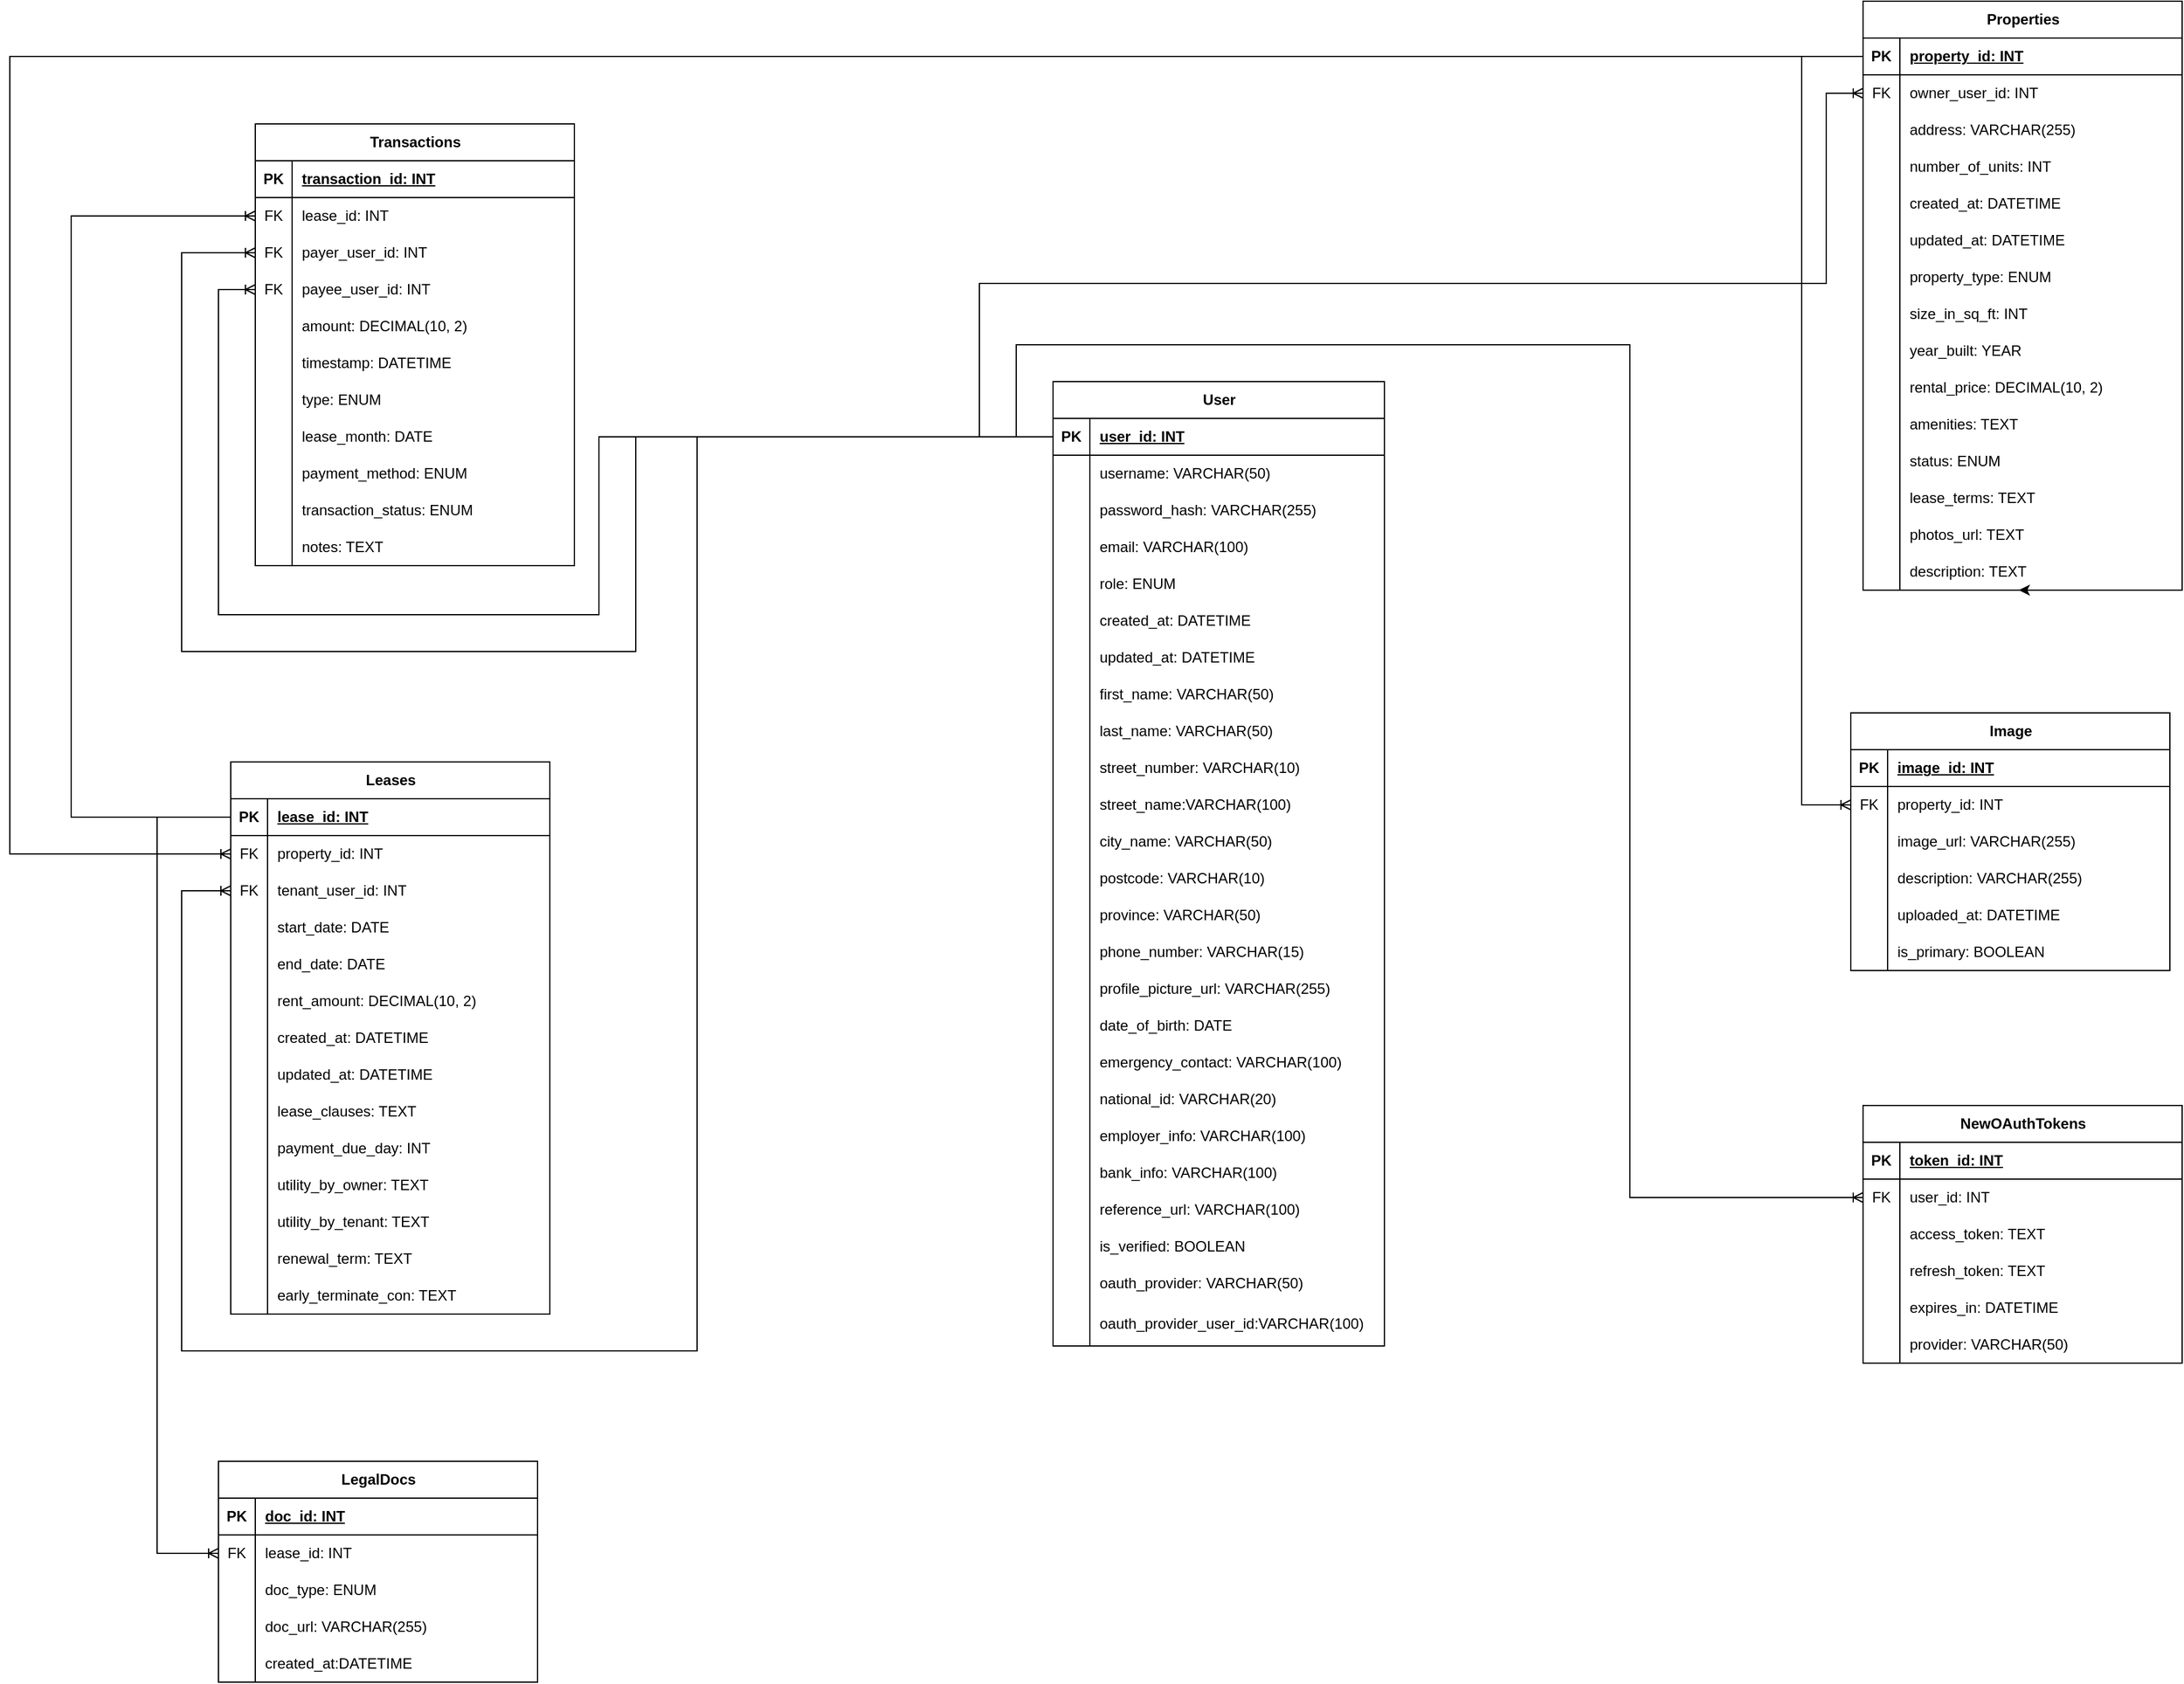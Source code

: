 <mxfile version="22.1.21" type="device">
  <diagram name="Page-1" id="Qb4axZj73vANqBn1EZJS">
    <mxGraphModel dx="1434" dy="814" grid="1" gridSize="10" guides="1" tooltips="1" connect="1" arrows="1" fold="1" page="1" pageScale="1" pageWidth="1169" pageHeight="827" math="0" shadow="0">
      <root>
        <mxCell id="0" />
        <mxCell id="1" parent="0" />
        <mxCell id="Yb95WIbNzJChhSRufrUx-27" value="User" style="shape=table;startSize=30;container=1;collapsible=1;childLayout=tableLayout;fixedRows=1;rowLines=0;fontStyle=1;align=center;resizeLast=1;html=1;" parent="1" vertex="1">
          <mxGeometry x="910" y="390" width="270" height="786" as="geometry" />
        </mxCell>
        <mxCell id="Yb95WIbNzJChhSRufrUx-28" value="" style="shape=tableRow;horizontal=0;startSize=0;swimlaneHead=0;swimlaneBody=0;fillColor=none;collapsible=0;dropTarget=0;points=[[0,0.5],[1,0.5]];portConstraint=eastwest;top=0;left=0;right=0;bottom=1;" parent="Yb95WIbNzJChhSRufrUx-27" vertex="1">
          <mxGeometry y="30" width="270" height="30" as="geometry" />
        </mxCell>
        <mxCell id="Yb95WIbNzJChhSRufrUx-29" value="PK" style="shape=partialRectangle;connectable=0;fillColor=none;top=0;left=0;bottom=0;right=0;fontStyle=1;overflow=hidden;whiteSpace=wrap;html=1;" parent="Yb95WIbNzJChhSRufrUx-28" vertex="1">
          <mxGeometry width="30" height="30" as="geometry">
            <mxRectangle width="30" height="30" as="alternateBounds" />
          </mxGeometry>
        </mxCell>
        <mxCell id="Yb95WIbNzJChhSRufrUx-30" value="user_id: INT" style="shape=partialRectangle;connectable=0;fillColor=none;top=0;left=0;bottom=0;right=0;align=left;spacingLeft=6;fontStyle=5;overflow=hidden;whiteSpace=wrap;html=1;" parent="Yb95WIbNzJChhSRufrUx-28" vertex="1">
          <mxGeometry x="30" width="240" height="30" as="geometry">
            <mxRectangle width="240" height="30" as="alternateBounds" />
          </mxGeometry>
        </mxCell>
        <mxCell id="Yb95WIbNzJChhSRufrUx-31" value="" style="shape=tableRow;horizontal=0;startSize=0;swimlaneHead=0;swimlaneBody=0;fillColor=none;collapsible=0;dropTarget=0;points=[[0,0.5],[1,0.5]];portConstraint=eastwest;top=0;left=0;right=0;bottom=0;" parent="Yb95WIbNzJChhSRufrUx-27" vertex="1">
          <mxGeometry y="60" width="270" height="30" as="geometry" />
        </mxCell>
        <mxCell id="Yb95WIbNzJChhSRufrUx-32" value="" style="shape=partialRectangle;connectable=0;fillColor=none;top=0;left=0;bottom=0;right=0;editable=1;overflow=hidden;whiteSpace=wrap;html=1;" parent="Yb95WIbNzJChhSRufrUx-31" vertex="1">
          <mxGeometry width="30" height="30" as="geometry">
            <mxRectangle width="30" height="30" as="alternateBounds" />
          </mxGeometry>
        </mxCell>
        <mxCell id="Yb95WIbNzJChhSRufrUx-33" value="username: VARCHAR(50)" style="shape=partialRectangle;connectable=0;fillColor=none;top=0;left=0;bottom=0;right=0;align=left;spacingLeft=6;overflow=hidden;whiteSpace=wrap;html=1;" parent="Yb95WIbNzJChhSRufrUx-31" vertex="1">
          <mxGeometry x="30" width="240" height="30" as="geometry">
            <mxRectangle width="240" height="30" as="alternateBounds" />
          </mxGeometry>
        </mxCell>
        <mxCell id="Yb95WIbNzJChhSRufrUx-34" value="" style="shape=tableRow;horizontal=0;startSize=0;swimlaneHead=0;swimlaneBody=0;fillColor=none;collapsible=0;dropTarget=0;points=[[0,0.5],[1,0.5]];portConstraint=eastwest;top=0;left=0;right=0;bottom=0;" parent="Yb95WIbNzJChhSRufrUx-27" vertex="1">
          <mxGeometry y="90" width="270" height="30" as="geometry" />
        </mxCell>
        <mxCell id="Yb95WIbNzJChhSRufrUx-35" value="" style="shape=partialRectangle;connectable=0;fillColor=none;top=0;left=0;bottom=0;right=0;editable=1;overflow=hidden;whiteSpace=wrap;html=1;" parent="Yb95WIbNzJChhSRufrUx-34" vertex="1">
          <mxGeometry width="30" height="30" as="geometry">
            <mxRectangle width="30" height="30" as="alternateBounds" />
          </mxGeometry>
        </mxCell>
        <mxCell id="Yb95WIbNzJChhSRufrUx-36" value="password_hash: VARCHAR(255)" style="shape=partialRectangle;connectable=0;fillColor=none;top=0;left=0;bottom=0;right=0;align=left;spacingLeft=6;overflow=hidden;whiteSpace=wrap;html=1;" parent="Yb95WIbNzJChhSRufrUx-34" vertex="1">
          <mxGeometry x="30" width="240" height="30" as="geometry">
            <mxRectangle width="240" height="30" as="alternateBounds" />
          </mxGeometry>
        </mxCell>
        <mxCell id="Yb95WIbNzJChhSRufrUx-37" value="" style="shape=tableRow;horizontal=0;startSize=0;swimlaneHead=0;swimlaneBody=0;fillColor=none;collapsible=0;dropTarget=0;points=[[0,0.5],[1,0.5]];portConstraint=eastwest;top=0;left=0;right=0;bottom=0;" parent="Yb95WIbNzJChhSRufrUx-27" vertex="1">
          <mxGeometry y="120" width="270" height="30" as="geometry" />
        </mxCell>
        <mxCell id="Yb95WIbNzJChhSRufrUx-38" value="" style="shape=partialRectangle;connectable=0;fillColor=none;top=0;left=0;bottom=0;right=0;editable=1;overflow=hidden;whiteSpace=wrap;html=1;" parent="Yb95WIbNzJChhSRufrUx-37" vertex="1">
          <mxGeometry width="30" height="30" as="geometry">
            <mxRectangle width="30" height="30" as="alternateBounds" />
          </mxGeometry>
        </mxCell>
        <mxCell id="Yb95WIbNzJChhSRufrUx-39" value="email: VARCHAR(100)" style="shape=partialRectangle;connectable=0;fillColor=none;top=0;left=0;bottom=0;right=0;align=left;spacingLeft=6;overflow=hidden;whiteSpace=wrap;html=1;" parent="Yb95WIbNzJChhSRufrUx-37" vertex="1">
          <mxGeometry x="30" width="240" height="30" as="geometry">
            <mxRectangle width="240" height="30" as="alternateBounds" />
          </mxGeometry>
        </mxCell>
        <mxCell id="Yb95WIbNzJChhSRufrUx-40" value="" style="shape=tableRow;horizontal=0;startSize=0;swimlaneHead=0;swimlaneBody=0;fillColor=none;collapsible=0;dropTarget=0;points=[[0,0.5],[1,0.5]];portConstraint=eastwest;top=0;left=0;right=0;bottom=0;" parent="Yb95WIbNzJChhSRufrUx-27" vertex="1">
          <mxGeometry y="150" width="270" height="30" as="geometry" />
        </mxCell>
        <mxCell id="Yb95WIbNzJChhSRufrUx-41" value="" style="shape=partialRectangle;connectable=0;fillColor=none;top=0;left=0;bottom=0;right=0;editable=1;overflow=hidden;whiteSpace=wrap;html=1;" parent="Yb95WIbNzJChhSRufrUx-40" vertex="1">
          <mxGeometry width="30" height="30" as="geometry">
            <mxRectangle width="30" height="30" as="alternateBounds" />
          </mxGeometry>
        </mxCell>
        <mxCell id="Yb95WIbNzJChhSRufrUx-42" value="role: ENUM" style="shape=partialRectangle;connectable=0;fillColor=none;top=0;left=0;bottom=0;right=0;align=left;spacingLeft=6;overflow=hidden;whiteSpace=wrap;html=1;" parent="Yb95WIbNzJChhSRufrUx-40" vertex="1">
          <mxGeometry x="30" width="240" height="30" as="geometry">
            <mxRectangle width="240" height="30" as="alternateBounds" />
          </mxGeometry>
        </mxCell>
        <mxCell id="Yb95WIbNzJChhSRufrUx-43" value="" style="shape=tableRow;horizontal=0;startSize=0;swimlaneHead=0;swimlaneBody=0;fillColor=none;collapsible=0;dropTarget=0;points=[[0,0.5],[1,0.5]];portConstraint=eastwest;top=0;left=0;right=0;bottom=0;" parent="Yb95WIbNzJChhSRufrUx-27" vertex="1">
          <mxGeometry y="180" width="270" height="30" as="geometry" />
        </mxCell>
        <mxCell id="Yb95WIbNzJChhSRufrUx-44" value="" style="shape=partialRectangle;connectable=0;fillColor=none;top=0;left=0;bottom=0;right=0;editable=1;overflow=hidden;whiteSpace=wrap;html=1;" parent="Yb95WIbNzJChhSRufrUx-43" vertex="1">
          <mxGeometry width="30" height="30" as="geometry">
            <mxRectangle width="30" height="30" as="alternateBounds" />
          </mxGeometry>
        </mxCell>
        <mxCell id="Yb95WIbNzJChhSRufrUx-45" value="created_at: DATETIME" style="shape=partialRectangle;connectable=0;fillColor=none;top=0;left=0;bottom=0;right=0;align=left;spacingLeft=6;overflow=hidden;whiteSpace=wrap;html=1;" parent="Yb95WIbNzJChhSRufrUx-43" vertex="1">
          <mxGeometry x="30" width="240" height="30" as="geometry">
            <mxRectangle width="240" height="30" as="alternateBounds" />
          </mxGeometry>
        </mxCell>
        <mxCell id="Yb95WIbNzJChhSRufrUx-46" value="" style="shape=tableRow;horizontal=0;startSize=0;swimlaneHead=0;swimlaneBody=0;fillColor=none;collapsible=0;dropTarget=0;points=[[0,0.5],[1,0.5]];portConstraint=eastwest;top=0;left=0;right=0;bottom=0;" parent="Yb95WIbNzJChhSRufrUx-27" vertex="1">
          <mxGeometry y="210" width="270" height="30" as="geometry" />
        </mxCell>
        <mxCell id="Yb95WIbNzJChhSRufrUx-47" value="" style="shape=partialRectangle;connectable=0;fillColor=none;top=0;left=0;bottom=0;right=0;editable=1;overflow=hidden;whiteSpace=wrap;html=1;" parent="Yb95WIbNzJChhSRufrUx-46" vertex="1">
          <mxGeometry width="30" height="30" as="geometry">
            <mxRectangle width="30" height="30" as="alternateBounds" />
          </mxGeometry>
        </mxCell>
        <mxCell id="Yb95WIbNzJChhSRufrUx-48" value="updated_at: DATETIME" style="shape=partialRectangle;connectable=0;fillColor=none;top=0;left=0;bottom=0;right=0;align=left;spacingLeft=6;overflow=hidden;whiteSpace=wrap;html=1;" parent="Yb95WIbNzJChhSRufrUx-46" vertex="1">
          <mxGeometry x="30" width="240" height="30" as="geometry">
            <mxRectangle width="240" height="30" as="alternateBounds" />
          </mxGeometry>
        </mxCell>
        <mxCell id="FwiNNJFffUBWZk0M3yE5-1" value="" style="shape=tableRow;horizontal=0;startSize=0;swimlaneHead=0;swimlaneBody=0;fillColor=none;collapsible=0;dropTarget=0;points=[[0,0.5],[1,0.5]];portConstraint=eastwest;top=0;left=0;right=0;bottom=0;" parent="Yb95WIbNzJChhSRufrUx-27" vertex="1">
          <mxGeometry y="240" width="270" height="30" as="geometry" />
        </mxCell>
        <mxCell id="FwiNNJFffUBWZk0M3yE5-2" value="" style="shape=partialRectangle;connectable=0;fillColor=none;top=0;left=0;bottom=0;right=0;editable=1;overflow=hidden;whiteSpace=wrap;html=1;" parent="FwiNNJFffUBWZk0M3yE5-1" vertex="1">
          <mxGeometry width="30" height="30" as="geometry">
            <mxRectangle width="30" height="30" as="alternateBounds" />
          </mxGeometry>
        </mxCell>
        <mxCell id="FwiNNJFffUBWZk0M3yE5-3" value="first_name: VARCHAR(50)" style="shape=partialRectangle;connectable=0;fillColor=none;top=0;left=0;bottom=0;right=0;align=left;spacingLeft=6;overflow=hidden;whiteSpace=wrap;html=1;" parent="FwiNNJFffUBWZk0M3yE5-1" vertex="1">
          <mxGeometry x="30" width="240" height="30" as="geometry">
            <mxRectangle width="240" height="30" as="alternateBounds" />
          </mxGeometry>
        </mxCell>
        <mxCell id="FwiNNJFffUBWZk0M3yE5-4" value="" style="shape=tableRow;horizontal=0;startSize=0;swimlaneHead=0;swimlaneBody=0;fillColor=none;collapsible=0;dropTarget=0;points=[[0,0.5],[1,0.5]];portConstraint=eastwest;top=0;left=0;right=0;bottom=0;" parent="Yb95WIbNzJChhSRufrUx-27" vertex="1">
          <mxGeometry y="270" width="270" height="30" as="geometry" />
        </mxCell>
        <mxCell id="FwiNNJFffUBWZk0M3yE5-5" value="" style="shape=partialRectangle;connectable=0;fillColor=none;top=0;left=0;bottom=0;right=0;editable=1;overflow=hidden;whiteSpace=wrap;html=1;" parent="FwiNNJFffUBWZk0M3yE5-4" vertex="1">
          <mxGeometry width="30" height="30" as="geometry">
            <mxRectangle width="30" height="30" as="alternateBounds" />
          </mxGeometry>
        </mxCell>
        <mxCell id="FwiNNJFffUBWZk0M3yE5-6" value="last_name: VARCHAR(50)" style="shape=partialRectangle;connectable=0;fillColor=none;top=0;left=0;bottom=0;right=0;align=left;spacingLeft=6;overflow=hidden;whiteSpace=wrap;html=1;" parent="FwiNNJFffUBWZk0M3yE5-4" vertex="1">
          <mxGeometry x="30" width="240" height="30" as="geometry">
            <mxRectangle width="240" height="30" as="alternateBounds" />
          </mxGeometry>
        </mxCell>
        <mxCell id="FwiNNJFffUBWZk0M3yE5-7" value="" style="shape=tableRow;horizontal=0;startSize=0;swimlaneHead=0;swimlaneBody=0;fillColor=none;collapsible=0;dropTarget=0;points=[[0,0.5],[1,0.5]];portConstraint=eastwest;top=0;left=0;right=0;bottom=0;" parent="Yb95WIbNzJChhSRufrUx-27" vertex="1">
          <mxGeometry y="300" width="270" height="30" as="geometry" />
        </mxCell>
        <mxCell id="FwiNNJFffUBWZk0M3yE5-8" value="" style="shape=partialRectangle;connectable=0;fillColor=none;top=0;left=0;bottom=0;right=0;editable=1;overflow=hidden;whiteSpace=wrap;html=1;" parent="FwiNNJFffUBWZk0M3yE5-7" vertex="1">
          <mxGeometry width="30" height="30" as="geometry">
            <mxRectangle width="30" height="30" as="alternateBounds" />
          </mxGeometry>
        </mxCell>
        <mxCell id="FwiNNJFffUBWZk0M3yE5-9" value="street_number: VARCHAR(10)" style="shape=partialRectangle;connectable=0;fillColor=none;top=0;left=0;bottom=0;right=0;align=left;spacingLeft=6;overflow=hidden;whiteSpace=wrap;html=1;" parent="FwiNNJFffUBWZk0M3yE5-7" vertex="1">
          <mxGeometry x="30" width="240" height="30" as="geometry">
            <mxRectangle width="240" height="30" as="alternateBounds" />
          </mxGeometry>
        </mxCell>
        <mxCell id="FwiNNJFffUBWZk0M3yE5-10" value="" style="shape=tableRow;horizontal=0;startSize=0;swimlaneHead=0;swimlaneBody=0;fillColor=none;collapsible=0;dropTarget=0;points=[[0,0.5],[1,0.5]];portConstraint=eastwest;top=0;left=0;right=0;bottom=0;" parent="Yb95WIbNzJChhSRufrUx-27" vertex="1">
          <mxGeometry y="330" width="270" height="30" as="geometry" />
        </mxCell>
        <mxCell id="FwiNNJFffUBWZk0M3yE5-11" value="" style="shape=partialRectangle;connectable=0;fillColor=none;top=0;left=0;bottom=0;right=0;editable=1;overflow=hidden;whiteSpace=wrap;html=1;" parent="FwiNNJFffUBWZk0M3yE5-10" vertex="1">
          <mxGeometry width="30" height="30" as="geometry">
            <mxRectangle width="30" height="30" as="alternateBounds" />
          </mxGeometry>
        </mxCell>
        <mxCell id="FwiNNJFffUBWZk0M3yE5-12" value="street_name:VARCHAR(100)" style="shape=partialRectangle;connectable=0;fillColor=none;top=0;left=0;bottom=0;right=0;align=left;spacingLeft=6;overflow=hidden;whiteSpace=wrap;html=1;" parent="FwiNNJFffUBWZk0M3yE5-10" vertex="1">
          <mxGeometry x="30" width="240" height="30" as="geometry">
            <mxRectangle width="240" height="30" as="alternateBounds" />
          </mxGeometry>
        </mxCell>
        <mxCell id="FwiNNJFffUBWZk0M3yE5-13" value="" style="shape=tableRow;horizontal=0;startSize=0;swimlaneHead=0;swimlaneBody=0;fillColor=none;collapsible=0;dropTarget=0;points=[[0,0.5],[1,0.5]];portConstraint=eastwest;top=0;left=0;right=0;bottom=0;" parent="Yb95WIbNzJChhSRufrUx-27" vertex="1">
          <mxGeometry y="360" width="270" height="30" as="geometry" />
        </mxCell>
        <mxCell id="FwiNNJFffUBWZk0M3yE5-14" value="" style="shape=partialRectangle;connectable=0;fillColor=none;top=0;left=0;bottom=0;right=0;editable=1;overflow=hidden;whiteSpace=wrap;html=1;" parent="FwiNNJFffUBWZk0M3yE5-13" vertex="1">
          <mxGeometry width="30" height="30" as="geometry">
            <mxRectangle width="30" height="30" as="alternateBounds" />
          </mxGeometry>
        </mxCell>
        <mxCell id="FwiNNJFffUBWZk0M3yE5-15" value="city_name: VARCHAR(50)" style="shape=partialRectangle;connectable=0;fillColor=none;top=0;left=0;bottom=0;right=0;align=left;spacingLeft=6;overflow=hidden;whiteSpace=wrap;html=1;" parent="FwiNNJFffUBWZk0M3yE5-13" vertex="1">
          <mxGeometry x="30" width="240" height="30" as="geometry">
            <mxRectangle width="240" height="30" as="alternateBounds" />
          </mxGeometry>
        </mxCell>
        <mxCell id="FwiNNJFffUBWZk0M3yE5-16" value="" style="shape=tableRow;horizontal=0;startSize=0;swimlaneHead=0;swimlaneBody=0;fillColor=none;collapsible=0;dropTarget=0;points=[[0,0.5],[1,0.5]];portConstraint=eastwest;top=0;left=0;right=0;bottom=0;" parent="Yb95WIbNzJChhSRufrUx-27" vertex="1">
          <mxGeometry y="390" width="270" height="30" as="geometry" />
        </mxCell>
        <mxCell id="FwiNNJFffUBWZk0M3yE5-17" value="" style="shape=partialRectangle;connectable=0;fillColor=none;top=0;left=0;bottom=0;right=0;editable=1;overflow=hidden;whiteSpace=wrap;html=1;" parent="FwiNNJFffUBWZk0M3yE5-16" vertex="1">
          <mxGeometry width="30" height="30" as="geometry">
            <mxRectangle width="30" height="30" as="alternateBounds" />
          </mxGeometry>
        </mxCell>
        <mxCell id="FwiNNJFffUBWZk0M3yE5-18" value="postcode: VARCHAR(10)" style="shape=partialRectangle;connectable=0;fillColor=none;top=0;left=0;bottom=0;right=0;align=left;spacingLeft=6;overflow=hidden;whiteSpace=wrap;html=1;" parent="FwiNNJFffUBWZk0M3yE5-16" vertex="1">
          <mxGeometry x="30" width="240" height="30" as="geometry">
            <mxRectangle width="240" height="30" as="alternateBounds" />
          </mxGeometry>
        </mxCell>
        <mxCell id="FwiNNJFffUBWZk0M3yE5-19" value="" style="shape=tableRow;horizontal=0;startSize=0;swimlaneHead=0;swimlaneBody=0;fillColor=none;collapsible=0;dropTarget=0;points=[[0,0.5],[1,0.5]];portConstraint=eastwest;top=0;left=0;right=0;bottom=0;" parent="Yb95WIbNzJChhSRufrUx-27" vertex="1">
          <mxGeometry y="420" width="270" height="30" as="geometry" />
        </mxCell>
        <mxCell id="FwiNNJFffUBWZk0M3yE5-20" value="" style="shape=partialRectangle;connectable=0;fillColor=none;top=0;left=0;bottom=0;right=0;editable=1;overflow=hidden;whiteSpace=wrap;html=1;" parent="FwiNNJFffUBWZk0M3yE5-19" vertex="1">
          <mxGeometry width="30" height="30" as="geometry">
            <mxRectangle width="30" height="30" as="alternateBounds" />
          </mxGeometry>
        </mxCell>
        <mxCell id="FwiNNJFffUBWZk0M3yE5-21" value="province: VARCHAR(50)" style="shape=partialRectangle;connectable=0;fillColor=none;top=0;left=0;bottom=0;right=0;align=left;spacingLeft=6;overflow=hidden;whiteSpace=wrap;html=1;" parent="FwiNNJFffUBWZk0M3yE5-19" vertex="1">
          <mxGeometry x="30" width="240" height="30" as="geometry">
            <mxRectangle width="240" height="30" as="alternateBounds" />
          </mxGeometry>
        </mxCell>
        <mxCell id="FwiNNJFffUBWZk0M3yE5-22" value="" style="shape=tableRow;horizontal=0;startSize=0;swimlaneHead=0;swimlaneBody=0;fillColor=none;collapsible=0;dropTarget=0;points=[[0,0.5],[1,0.5]];portConstraint=eastwest;top=0;left=0;right=0;bottom=0;" parent="Yb95WIbNzJChhSRufrUx-27" vertex="1">
          <mxGeometry y="450" width="270" height="30" as="geometry" />
        </mxCell>
        <mxCell id="FwiNNJFffUBWZk0M3yE5-23" value="" style="shape=partialRectangle;connectable=0;fillColor=none;top=0;left=0;bottom=0;right=0;editable=1;overflow=hidden;whiteSpace=wrap;html=1;" parent="FwiNNJFffUBWZk0M3yE5-22" vertex="1">
          <mxGeometry width="30" height="30" as="geometry">
            <mxRectangle width="30" height="30" as="alternateBounds" />
          </mxGeometry>
        </mxCell>
        <mxCell id="FwiNNJFffUBWZk0M3yE5-24" value="phone_number: VARCHAR(15)" style="shape=partialRectangle;connectable=0;fillColor=none;top=0;left=0;bottom=0;right=0;align=left;spacingLeft=6;overflow=hidden;whiteSpace=wrap;html=1;" parent="FwiNNJFffUBWZk0M3yE5-22" vertex="1">
          <mxGeometry x="30" width="240" height="30" as="geometry">
            <mxRectangle width="240" height="30" as="alternateBounds" />
          </mxGeometry>
        </mxCell>
        <mxCell id="FwiNNJFffUBWZk0M3yE5-25" value="" style="shape=tableRow;horizontal=0;startSize=0;swimlaneHead=0;swimlaneBody=0;fillColor=none;collapsible=0;dropTarget=0;points=[[0,0.5],[1,0.5]];portConstraint=eastwest;top=0;left=0;right=0;bottom=0;" parent="Yb95WIbNzJChhSRufrUx-27" vertex="1">
          <mxGeometry y="480" width="270" height="30" as="geometry" />
        </mxCell>
        <mxCell id="FwiNNJFffUBWZk0M3yE5-26" value="" style="shape=partialRectangle;connectable=0;fillColor=none;top=0;left=0;bottom=0;right=0;editable=1;overflow=hidden;whiteSpace=wrap;html=1;" parent="FwiNNJFffUBWZk0M3yE5-25" vertex="1">
          <mxGeometry width="30" height="30" as="geometry">
            <mxRectangle width="30" height="30" as="alternateBounds" />
          </mxGeometry>
        </mxCell>
        <mxCell id="FwiNNJFffUBWZk0M3yE5-27" value="profile_picture_url: VARCHAR(255)" style="shape=partialRectangle;connectable=0;fillColor=none;top=0;left=0;bottom=0;right=0;align=left;spacingLeft=6;overflow=hidden;whiteSpace=wrap;html=1;" parent="FwiNNJFffUBWZk0M3yE5-25" vertex="1">
          <mxGeometry x="30" width="240" height="30" as="geometry">
            <mxRectangle width="240" height="30" as="alternateBounds" />
          </mxGeometry>
        </mxCell>
        <mxCell id="FwiNNJFffUBWZk0M3yE5-28" value="" style="shape=tableRow;horizontal=0;startSize=0;swimlaneHead=0;swimlaneBody=0;fillColor=none;collapsible=0;dropTarget=0;points=[[0,0.5],[1,0.5]];portConstraint=eastwest;top=0;left=0;right=0;bottom=0;" parent="Yb95WIbNzJChhSRufrUx-27" vertex="1">
          <mxGeometry y="510" width="270" height="30" as="geometry" />
        </mxCell>
        <mxCell id="FwiNNJFffUBWZk0M3yE5-29" value="" style="shape=partialRectangle;connectable=0;fillColor=none;top=0;left=0;bottom=0;right=0;editable=1;overflow=hidden;whiteSpace=wrap;html=1;" parent="FwiNNJFffUBWZk0M3yE5-28" vertex="1">
          <mxGeometry width="30" height="30" as="geometry">
            <mxRectangle width="30" height="30" as="alternateBounds" />
          </mxGeometry>
        </mxCell>
        <mxCell id="FwiNNJFffUBWZk0M3yE5-30" value="date_of_birth: DATE" style="shape=partialRectangle;connectable=0;fillColor=none;top=0;left=0;bottom=0;right=0;align=left;spacingLeft=6;overflow=hidden;whiteSpace=wrap;html=1;" parent="FwiNNJFffUBWZk0M3yE5-28" vertex="1">
          <mxGeometry x="30" width="240" height="30" as="geometry">
            <mxRectangle width="240" height="30" as="alternateBounds" />
          </mxGeometry>
        </mxCell>
        <mxCell id="FwiNNJFffUBWZk0M3yE5-31" value="" style="shape=tableRow;horizontal=0;startSize=0;swimlaneHead=0;swimlaneBody=0;fillColor=none;collapsible=0;dropTarget=0;points=[[0,0.5],[1,0.5]];portConstraint=eastwest;top=0;left=0;right=0;bottom=0;" parent="Yb95WIbNzJChhSRufrUx-27" vertex="1">
          <mxGeometry y="540" width="270" height="30" as="geometry" />
        </mxCell>
        <mxCell id="FwiNNJFffUBWZk0M3yE5-32" value="" style="shape=partialRectangle;connectable=0;fillColor=none;top=0;left=0;bottom=0;right=0;editable=1;overflow=hidden;whiteSpace=wrap;html=1;" parent="FwiNNJFffUBWZk0M3yE5-31" vertex="1">
          <mxGeometry width="30" height="30" as="geometry">
            <mxRectangle width="30" height="30" as="alternateBounds" />
          </mxGeometry>
        </mxCell>
        <mxCell id="FwiNNJFffUBWZk0M3yE5-33" value="emergency_contact: VARCHAR(100)" style="shape=partialRectangle;connectable=0;fillColor=none;top=0;left=0;bottom=0;right=0;align=left;spacingLeft=6;overflow=hidden;whiteSpace=wrap;html=1;" parent="FwiNNJFffUBWZk0M3yE5-31" vertex="1">
          <mxGeometry x="30" width="240" height="30" as="geometry">
            <mxRectangle width="240" height="30" as="alternateBounds" />
          </mxGeometry>
        </mxCell>
        <mxCell id="FwiNNJFffUBWZk0M3yE5-34" value="" style="shape=tableRow;horizontal=0;startSize=0;swimlaneHead=0;swimlaneBody=0;fillColor=none;collapsible=0;dropTarget=0;points=[[0,0.5],[1,0.5]];portConstraint=eastwest;top=0;left=0;right=0;bottom=0;" parent="Yb95WIbNzJChhSRufrUx-27" vertex="1">
          <mxGeometry y="570" width="270" height="30" as="geometry" />
        </mxCell>
        <mxCell id="FwiNNJFffUBWZk0M3yE5-35" value="" style="shape=partialRectangle;connectable=0;fillColor=none;top=0;left=0;bottom=0;right=0;editable=1;overflow=hidden;whiteSpace=wrap;html=1;" parent="FwiNNJFffUBWZk0M3yE5-34" vertex="1">
          <mxGeometry width="30" height="30" as="geometry">
            <mxRectangle width="30" height="30" as="alternateBounds" />
          </mxGeometry>
        </mxCell>
        <mxCell id="FwiNNJFffUBWZk0M3yE5-36" value="national_id: VARCHAR(20)" style="shape=partialRectangle;connectable=0;fillColor=none;top=0;left=0;bottom=0;right=0;align=left;spacingLeft=6;overflow=hidden;whiteSpace=wrap;html=1;" parent="FwiNNJFffUBWZk0M3yE5-34" vertex="1">
          <mxGeometry x="30" width="240" height="30" as="geometry">
            <mxRectangle width="240" height="30" as="alternateBounds" />
          </mxGeometry>
        </mxCell>
        <mxCell id="FwiNNJFffUBWZk0M3yE5-37" value="" style="shape=tableRow;horizontal=0;startSize=0;swimlaneHead=0;swimlaneBody=0;fillColor=none;collapsible=0;dropTarget=0;points=[[0,0.5],[1,0.5]];portConstraint=eastwest;top=0;left=0;right=0;bottom=0;" parent="Yb95WIbNzJChhSRufrUx-27" vertex="1">
          <mxGeometry y="600" width="270" height="30" as="geometry" />
        </mxCell>
        <mxCell id="FwiNNJFffUBWZk0M3yE5-38" value="" style="shape=partialRectangle;connectable=0;fillColor=none;top=0;left=0;bottom=0;right=0;editable=1;overflow=hidden;whiteSpace=wrap;html=1;" parent="FwiNNJFffUBWZk0M3yE5-37" vertex="1">
          <mxGeometry width="30" height="30" as="geometry">
            <mxRectangle width="30" height="30" as="alternateBounds" />
          </mxGeometry>
        </mxCell>
        <mxCell id="FwiNNJFffUBWZk0M3yE5-39" value="employer_info: VARCHAR(100)" style="shape=partialRectangle;connectable=0;fillColor=none;top=0;left=0;bottom=0;right=0;align=left;spacingLeft=6;overflow=hidden;whiteSpace=wrap;html=1;" parent="FwiNNJFffUBWZk0M3yE5-37" vertex="1">
          <mxGeometry x="30" width="240" height="30" as="geometry">
            <mxRectangle width="240" height="30" as="alternateBounds" />
          </mxGeometry>
        </mxCell>
        <mxCell id="FwiNNJFffUBWZk0M3yE5-40" value="" style="shape=tableRow;horizontal=0;startSize=0;swimlaneHead=0;swimlaneBody=0;fillColor=none;collapsible=0;dropTarget=0;points=[[0,0.5],[1,0.5]];portConstraint=eastwest;top=0;left=0;right=0;bottom=0;" parent="Yb95WIbNzJChhSRufrUx-27" vertex="1">
          <mxGeometry y="630" width="270" height="30" as="geometry" />
        </mxCell>
        <mxCell id="FwiNNJFffUBWZk0M3yE5-41" value="" style="shape=partialRectangle;connectable=0;fillColor=none;top=0;left=0;bottom=0;right=0;editable=1;overflow=hidden;whiteSpace=wrap;html=1;" parent="FwiNNJFffUBWZk0M3yE5-40" vertex="1">
          <mxGeometry width="30" height="30" as="geometry">
            <mxRectangle width="30" height="30" as="alternateBounds" />
          </mxGeometry>
        </mxCell>
        <mxCell id="FwiNNJFffUBWZk0M3yE5-42" value="bank_info: VARCHAR(100)" style="shape=partialRectangle;connectable=0;fillColor=none;top=0;left=0;bottom=0;right=0;align=left;spacingLeft=6;overflow=hidden;whiteSpace=wrap;html=1;" parent="FwiNNJFffUBWZk0M3yE5-40" vertex="1">
          <mxGeometry x="30" width="240" height="30" as="geometry">
            <mxRectangle width="240" height="30" as="alternateBounds" />
          </mxGeometry>
        </mxCell>
        <mxCell id="FwiNNJFffUBWZk0M3yE5-43" value="" style="shape=tableRow;horizontal=0;startSize=0;swimlaneHead=0;swimlaneBody=0;fillColor=none;collapsible=0;dropTarget=0;points=[[0,0.5],[1,0.5]];portConstraint=eastwest;top=0;left=0;right=0;bottom=0;" parent="Yb95WIbNzJChhSRufrUx-27" vertex="1">
          <mxGeometry y="660" width="270" height="30" as="geometry" />
        </mxCell>
        <mxCell id="FwiNNJFffUBWZk0M3yE5-44" value="" style="shape=partialRectangle;connectable=0;fillColor=none;top=0;left=0;bottom=0;right=0;editable=1;overflow=hidden;whiteSpace=wrap;html=1;" parent="FwiNNJFffUBWZk0M3yE5-43" vertex="1">
          <mxGeometry width="30" height="30" as="geometry">
            <mxRectangle width="30" height="30" as="alternateBounds" />
          </mxGeometry>
        </mxCell>
        <mxCell id="FwiNNJFffUBWZk0M3yE5-45" value="reference_url: VARCHAR(100)" style="shape=partialRectangle;connectable=0;fillColor=none;top=0;left=0;bottom=0;right=0;align=left;spacingLeft=6;overflow=hidden;whiteSpace=wrap;html=1;" parent="FwiNNJFffUBWZk0M3yE5-43" vertex="1">
          <mxGeometry x="30" width="240" height="30" as="geometry">
            <mxRectangle width="240" height="30" as="alternateBounds" />
          </mxGeometry>
        </mxCell>
        <mxCell id="FwiNNJFffUBWZk0M3yE5-46" value="" style="shape=tableRow;horizontal=0;startSize=0;swimlaneHead=0;swimlaneBody=0;fillColor=none;collapsible=0;dropTarget=0;points=[[0,0.5],[1,0.5]];portConstraint=eastwest;top=0;left=0;right=0;bottom=0;" parent="Yb95WIbNzJChhSRufrUx-27" vertex="1">
          <mxGeometry y="690" width="270" height="30" as="geometry" />
        </mxCell>
        <mxCell id="FwiNNJFffUBWZk0M3yE5-47" value="" style="shape=partialRectangle;connectable=0;fillColor=none;top=0;left=0;bottom=0;right=0;editable=1;overflow=hidden;whiteSpace=wrap;html=1;" parent="FwiNNJFffUBWZk0M3yE5-46" vertex="1">
          <mxGeometry width="30" height="30" as="geometry">
            <mxRectangle width="30" height="30" as="alternateBounds" />
          </mxGeometry>
        </mxCell>
        <mxCell id="FwiNNJFffUBWZk0M3yE5-48" value="is_verified: BOOLEAN" style="shape=partialRectangle;connectable=0;fillColor=none;top=0;left=0;bottom=0;right=0;align=left;spacingLeft=6;overflow=hidden;whiteSpace=wrap;html=1;" parent="FwiNNJFffUBWZk0M3yE5-46" vertex="1">
          <mxGeometry x="30" width="240" height="30" as="geometry">
            <mxRectangle width="240" height="30" as="alternateBounds" />
          </mxGeometry>
        </mxCell>
        <mxCell id="FwiNNJFffUBWZk0M3yE5-49" value="" style="shape=tableRow;horizontal=0;startSize=0;swimlaneHead=0;swimlaneBody=0;fillColor=none;collapsible=0;dropTarget=0;points=[[0,0.5],[1,0.5]];portConstraint=eastwest;top=0;left=0;right=0;bottom=0;" parent="Yb95WIbNzJChhSRufrUx-27" vertex="1">
          <mxGeometry y="720" width="270" height="30" as="geometry" />
        </mxCell>
        <mxCell id="FwiNNJFffUBWZk0M3yE5-50" value="" style="shape=partialRectangle;connectable=0;fillColor=none;top=0;left=0;bottom=0;right=0;editable=1;overflow=hidden;whiteSpace=wrap;html=1;" parent="FwiNNJFffUBWZk0M3yE5-49" vertex="1">
          <mxGeometry width="30" height="30" as="geometry">
            <mxRectangle width="30" height="30" as="alternateBounds" />
          </mxGeometry>
        </mxCell>
        <mxCell id="FwiNNJFffUBWZk0M3yE5-51" value="oauth_provider: VARCHAR(50)" style="shape=partialRectangle;connectable=0;fillColor=none;top=0;left=0;bottom=0;right=0;align=left;spacingLeft=6;overflow=hidden;whiteSpace=wrap;html=1;" parent="FwiNNJFffUBWZk0M3yE5-49" vertex="1">
          <mxGeometry x="30" width="240" height="30" as="geometry">
            <mxRectangle width="240" height="30" as="alternateBounds" />
          </mxGeometry>
        </mxCell>
        <mxCell id="FwiNNJFffUBWZk0M3yE5-52" value="" style="shape=tableRow;horizontal=0;startSize=0;swimlaneHead=0;swimlaneBody=0;fillColor=none;collapsible=0;dropTarget=0;points=[[0,0.5],[1,0.5]];portConstraint=eastwest;top=0;left=0;right=0;bottom=0;" parent="Yb95WIbNzJChhSRufrUx-27" vertex="1">
          <mxGeometry y="750" width="270" height="36" as="geometry" />
        </mxCell>
        <mxCell id="FwiNNJFffUBWZk0M3yE5-53" value="" style="shape=partialRectangle;connectable=0;fillColor=none;top=0;left=0;bottom=0;right=0;editable=1;overflow=hidden;whiteSpace=wrap;html=1;" parent="FwiNNJFffUBWZk0M3yE5-52" vertex="1">
          <mxGeometry width="30" height="36" as="geometry">
            <mxRectangle width="30" height="36" as="alternateBounds" />
          </mxGeometry>
        </mxCell>
        <mxCell id="FwiNNJFffUBWZk0M3yE5-54" value="oauth_provider_user_id:VARCHAR(100)" style="shape=partialRectangle;connectable=0;fillColor=none;top=0;left=0;bottom=0;right=0;align=left;spacingLeft=6;overflow=hidden;whiteSpace=wrap;html=1;" parent="FwiNNJFffUBWZk0M3yE5-52" vertex="1">
          <mxGeometry x="30" width="240" height="36" as="geometry">
            <mxRectangle width="240" height="36" as="alternateBounds" />
          </mxGeometry>
        </mxCell>
        <mxCell id="FwiNNJFffUBWZk0M3yE5-61" value="Properties" style="shape=table;startSize=30;container=1;collapsible=1;childLayout=tableLayout;fixedRows=1;rowLines=0;fontStyle=1;align=center;resizeLast=1;html=1;" parent="1" vertex="1">
          <mxGeometry x="1570" y="80" width="260" height="480" as="geometry" />
        </mxCell>
        <mxCell id="FwiNNJFffUBWZk0M3yE5-62" value="" style="shape=tableRow;horizontal=0;startSize=0;swimlaneHead=0;swimlaneBody=0;fillColor=none;collapsible=0;dropTarget=0;points=[[0,0.5],[1,0.5]];portConstraint=eastwest;top=0;left=0;right=0;bottom=1;" parent="FwiNNJFffUBWZk0M3yE5-61" vertex="1">
          <mxGeometry y="30" width="260" height="30" as="geometry" />
        </mxCell>
        <mxCell id="FwiNNJFffUBWZk0M3yE5-63" value="PK" style="shape=partialRectangle;connectable=0;fillColor=none;top=0;left=0;bottom=0;right=0;fontStyle=1;overflow=hidden;whiteSpace=wrap;html=1;" parent="FwiNNJFffUBWZk0M3yE5-62" vertex="1">
          <mxGeometry width="30" height="30" as="geometry">
            <mxRectangle width="30" height="30" as="alternateBounds" />
          </mxGeometry>
        </mxCell>
        <mxCell id="FwiNNJFffUBWZk0M3yE5-64" value="property_id: INT" style="shape=partialRectangle;connectable=0;fillColor=none;top=0;left=0;bottom=0;right=0;align=left;spacingLeft=6;fontStyle=5;overflow=hidden;whiteSpace=wrap;html=1;" parent="FwiNNJFffUBWZk0M3yE5-62" vertex="1">
          <mxGeometry x="30" width="230" height="30" as="geometry">
            <mxRectangle width="230" height="30" as="alternateBounds" />
          </mxGeometry>
        </mxCell>
        <mxCell id="FwiNNJFffUBWZk0M3yE5-65" value="" style="shape=tableRow;horizontal=0;startSize=0;swimlaneHead=0;swimlaneBody=0;fillColor=none;collapsible=0;dropTarget=0;points=[[0,0.5],[1,0.5]];portConstraint=eastwest;top=0;left=0;right=0;bottom=0;" parent="FwiNNJFffUBWZk0M3yE5-61" vertex="1">
          <mxGeometry y="60" width="260" height="30" as="geometry" />
        </mxCell>
        <mxCell id="FwiNNJFffUBWZk0M3yE5-66" value="FK" style="shape=partialRectangle;connectable=0;fillColor=none;top=0;left=0;bottom=0;right=0;editable=1;overflow=hidden;whiteSpace=wrap;html=1;" parent="FwiNNJFffUBWZk0M3yE5-65" vertex="1">
          <mxGeometry width="30" height="30" as="geometry">
            <mxRectangle width="30" height="30" as="alternateBounds" />
          </mxGeometry>
        </mxCell>
        <mxCell id="FwiNNJFffUBWZk0M3yE5-67" value="owner_user_id: INT" style="shape=partialRectangle;connectable=0;fillColor=none;top=0;left=0;bottom=0;right=0;align=left;spacingLeft=6;overflow=hidden;whiteSpace=wrap;html=1;" parent="FwiNNJFffUBWZk0M3yE5-65" vertex="1">
          <mxGeometry x="30" width="230" height="30" as="geometry">
            <mxRectangle width="230" height="30" as="alternateBounds" />
          </mxGeometry>
        </mxCell>
        <mxCell id="FwiNNJFffUBWZk0M3yE5-68" value="" style="shape=tableRow;horizontal=0;startSize=0;swimlaneHead=0;swimlaneBody=0;fillColor=none;collapsible=0;dropTarget=0;points=[[0,0.5],[1,0.5]];portConstraint=eastwest;top=0;left=0;right=0;bottom=0;" parent="FwiNNJFffUBWZk0M3yE5-61" vertex="1">
          <mxGeometry y="90" width="260" height="30" as="geometry" />
        </mxCell>
        <mxCell id="FwiNNJFffUBWZk0M3yE5-69" value="" style="shape=partialRectangle;connectable=0;fillColor=none;top=0;left=0;bottom=0;right=0;editable=1;overflow=hidden;whiteSpace=wrap;html=1;" parent="FwiNNJFffUBWZk0M3yE5-68" vertex="1">
          <mxGeometry width="30" height="30" as="geometry">
            <mxRectangle width="30" height="30" as="alternateBounds" />
          </mxGeometry>
        </mxCell>
        <mxCell id="FwiNNJFffUBWZk0M3yE5-70" value="address: VARCHAR(255)" style="shape=partialRectangle;connectable=0;fillColor=none;top=0;left=0;bottom=0;right=0;align=left;spacingLeft=6;overflow=hidden;whiteSpace=wrap;html=1;" parent="FwiNNJFffUBWZk0M3yE5-68" vertex="1">
          <mxGeometry x="30" width="230" height="30" as="geometry">
            <mxRectangle width="230" height="30" as="alternateBounds" />
          </mxGeometry>
        </mxCell>
        <mxCell id="FwiNNJFffUBWZk0M3yE5-71" value="" style="shape=tableRow;horizontal=0;startSize=0;swimlaneHead=0;swimlaneBody=0;fillColor=none;collapsible=0;dropTarget=0;points=[[0,0.5],[1,0.5]];portConstraint=eastwest;top=0;left=0;right=0;bottom=0;" parent="FwiNNJFffUBWZk0M3yE5-61" vertex="1">
          <mxGeometry y="120" width="260" height="30" as="geometry" />
        </mxCell>
        <mxCell id="FwiNNJFffUBWZk0M3yE5-72" value="" style="shape=partialRectangle;connectable=0;fillColor=none;top=0;left=0;bottom=0;right=0;editable=1;overflow=hidden;whiteSpace=wrap;html=1;" parent="FwiNNJFffUBWZk0M3yE5-71" vertex="1">
          <mxGeometry width="30" height="30" as="geometry">
            <mxRectangle width="30" height="30" as="alternateBounds" />
          </mxGeometry>
        </mxCell>
        <mxCell id="FwiNNJFffUBWZk0M3yE5-73" value="number_of_units: INT" style="shape=partialRectangle;connectable=0;fillColor=none;top=0;left=0;bottom=0;right=0;align=left;spacingLeft=6;overflow=hidden;whiteSpace=wrap;html=1;" parent="FwiNNJFffUBWZk0M3yE5-71" vertex="1">
          <mxGeometry x="30" width="230" height="30" as="geometry">
            <mxRectangle width="230" height="30" as="alternateBounds" />
          </mxGeometry>
        </mxCell>
        <mxCell id="FwiNNJFffUBWZk0M3yE5-74" value="" style="shape=tableRow;horizontal=0;startSize=0;swimlaneHead=0;swimlaneBody=0;fillColor=none;collapsible=0;dropTarget=0;points=[[0,0.5],[1,0.5]];portConstraint=eastwest;top=0;left=0;right=0;bottom=0;" parent="FwiNNJFffUBWZk0M3yE5-61" vertex="1">
          <mxGeometry y="150" width="260" height="30" as="geometry" />
        </mxCell>
        <mxCell id="FwiNNJFffUBWZk0M3yE5-75" value="" style="shape=partialRectangle;connectable=0;fillColor=none;top=0;left=0;bottom=0;right=0;editable=1;overflow=hidden;whiteSpace=wrap;html=1;" parent="FwiNNJFffUBWZk0M3yE5-74" vertex="1">
          <mxGeometry width="30" height="30" as="geometry">
            <mxRectangle width="30" height="30" as="alternateBounds" />
          </mxGeometry>
        </mxCell>
        <mxCell id="FwiNNJFffUBWZk0M3yE5-76" value="created_at: DATETIME" style="shape=partialRectangle;connectable=0;fillColor=none;top=0;left=0;bottom=0;right=0;align=left;spacingLeft=6;overflow=hidden;whiteSpace=wrap;html=1;" parent="FwiNNJFffUBWZk0M3yE5-74" vertex="1">
          <mxGeometry x="30" width="230" height="30" as="geometry">
            <mxRectangle width="230" height="30" as="alternateBounds" />
          </mxGeometry>
        </mxCell>
        <mxCell id="FwiNNJFffUBWZk0M3yE5-77" value="" style="shape=tableRow;horizontal=0;startSize=0;swimlaneHead=0;swimlaneBody=0;fillColor=none;collapsible=0;dropTarget=0;points=[[0,0.5],[1,0.5]];portConstraint=eastwest;top=0;left=0;right=0;bottom=0;" parent="FwiNNJFffUBWZk0M3yE5-61" vertex="1">
          <mxGeometry y="180" width="260" height="30" as="geometry" />
        </mxCell>
        <mxCell id="FwiNNJFffUBWZk0M3yE5-78" value="" style="shape=partialRectangle;connectable=0;fillColor=none;top=0;left=0;bottom=0;right=0;editable=1;overflow=hidden;whiteSpace=wrap;html=1;" parent="FwiNNJFffUBWZk0M3yE5-77" vertex="1">
          <mxGeometry width="30" height="30" as="geometry">
            <mxRectangle width="30" height="30" as="alternateBounds" />
          </mxGeometry>
        </mxCell>
        <mxCell id="FwiNNJFffUBWZk0M3yE5-79" value="updated_at: DATETIME" style="shape=partialRectangle;connectable=0;fillColor=none;top=0;left=0;bottom=0;right=0;align=left;spacingLeft=6;overflow=hidden;whiteSpace=wrap;html=1;" parent="FwiNNJFffUBWZk0M3yE5-77" vertex="1">
          <mxGeometry x="30" width="230" height="30" as="geometry">
            <mxRectangle width="230" height="30" as="alternateBounds" />
          </mxGeometry>
        </mxCell>
        <mxCell id="FwiNNJFffUBWZk0M3yE5-80" value="" style="shape=tableRow;horizontal=0;startSize=0;swimlaneHead=0;swimlaneBody=0;fillColor=none;collapsible=0;dropTarget=0;points=[[0,0.5],[1,0.5]];portConstraint=eastwest;top=0;left=0;right=0;bottom=0;" parent="FwiNNJFffUBWZk0M3yE5-61" vertex="1">
          <mxGeometry y="210" width="260" height="30" as="geometry" />
        </mxCell>
        <mxCell id="FwiNNJFffUBWZk0M3yE5-81" value="" style="shape=partialRectangle;connectable=0;fillColor=none;top=0;left=0;bottom=0;right=0;editable=1;overflow=hidden;whiteSpace=wrap;html=1;" parent="FwiNNJFffUBWZk0M3yE5-80" vertex="1">
          <mxGeometry width="30" height="30" as="geometry">
            <mxRectangle width="30" height="30" as="alternateBounds" />
          </mxGeometry>
        </mxCell>
        <mxCell id="FwiNNJFffUBWZk0M3yE5-82" value="property_type: ENUM" style="shape=partialRectangle;connectable=0;fillColor=none;top=0;left=0;bottom=0;right=0;align=left;spacingLeft=6;overflow=hidden;whiteSpace=wrap;html=1;" parent="FwiNNJFffUBWZk0M3yE5-80" vertex="1">
          <mxGeometry x="30" width="230" height="30" as="geometry">
            <mxRectangle width="230" height="30" as="alternateBounds" />
          </mxGeometry>
        </mxCell>
        <mxCell id="FwiNNJFffUBWZk0M3yE5-83" value="" style="shape=tableRow;horizontal=0;startSize=0;swimlaneHead=0;swimlaneBody=0;fillColor=none;collapsible=0;dropTarget=0;points=[[0,0.5],[1,0.5]];portConstraint=eastwest;top=0;left=0;right=0;bottom=0;" parent="FwiNNJFffUBWZk0M3yE5-61" vertex="1">
          <mxGeometry y="240" width="260" height="30" as="geometry" />
        </mxCell>
        <mxCell id="FwiNNJFffUBWZk0M3yE5-84" value="" style="shape=partialRectangle;connectable=0;fillColor=none;top=0;left=0;bottom=0;right=0;editable=1;overflow=hidden;whiteSpace=wrap;html=1;" parent="FwiNNJFffUBWZk0M3yE5-83" vertex="1">
          <mxGeometry width="30" height="30" as="geometry">
            <mxRectangle width="30" height="30" as="alternateBounds" />
          </mxGeometry>
        </mxCell>
        <mxCell id="FwiNNJFffUBWZk0M3yE5-85" value="size_in_sq_ft: INT" style="shape=partialRectangle;connectable=0;fillColor=none;top=0;left=0;bottom=0;right=0;align=left;spacingLeft=6;overflow=hidden;whiteSpace=wrap;html=1;" parent="FwiNNJFffUBWZk0M3yE5-83" vertex="1">
          <mxGeometry x="30" width="230" height="30" as="geometry">
            <mxRectangle width="230" height="30" as="alternateBounds" />
          </mxGeometry>
        </mxCell>
        <mxCell id="FwiNNJFffUBWZk0M3yE5-86" value="" style="shape=tableRow;horizontal=0;startSize=0;swimlaneHead=0;swimlaneBody=0;fillColor=none;collapsible=0;dropTarget=0;points=[[0,0.5],[1,0.5]];portConstraint=eastwest;top=0;left=0;right=0;bottom=0;" parent="FwiNNJFffUBWZk0M3yE5-61" vertex="1">
          <mxGeometry y="270" width="260" height="30" as="geometry" />
        </mxCell>
        <mxCell id="FwiNNJFffUBWZk0M3yE5-87" value="" style="shape=partialRectangle;connectable=0;fillColor=none;top=0;left=0;bottom=0;right=0;editable=1;overflow=hidden;whiteSpace=wrap;html=1;" parent="FwiNNJFffUBWZk0M3yE5-86" vertex="1">
          <mxGeometry width="30" height="30" as="geometry">
            <mxRectangle width="30" height="30" as="alternateBounds" />
          </mxGeometry>
        </mxCell>
        <mxCell id="FwiNNJFffUBWZk0M3yE5-88" value="year_built: YEAR" style="shape=partialRectangle;connectable=0;fillColor=none;top=0;left=0;bottom=0;right=0;align=left;spacingLeft=6;overflow=hidden;whiteSpace=wrap;html=1;" parent="FwiNNJFffUBWZk0M3yE5-86" vertex="1">
          <mxGeometry x="30" width="230" height="30" as="geometry">
            <mxRectangle width="230" height="30" as="alternateBounds" />
          </mxGeometry>
        </mxCell>
        <mxCell id="FwiNNJFffUBWZk0M3yE5-89" value="" style="shape=tableRow;horizontal=0;startSize=0;swimlaneHead=0;swimlaneBody=0;fillColor=none;collapsible=0;dropTarget=0;points=[[0,0.5],[1,0.5]];portConstraint=eastwest;top=0;left=0;right=0;bottom=0;" parent="FwiNNJFffUBWZk0M3yE5-61" vertex="1">
          <mxGeometry y="300" width="260" height="30" as="geometry" />
        </mxCell>
        <mxCell id="FwiNNJFffUBWZk0M3yE5-90" value="" style="shape=partialRectangle;connectable=0;fillColor=none;top=0;left=0;bottom=0;right=0;editable=1;overflow=hidden;whiteSpace=wrap;html=1;" parent="FwiNNJFffUBWZk0M3yE5-89" vertex="1">
          <mxGeometry width="30" height="30" as="geometry">
            <mxRectangle width="30" height="30" as="alternateBounds" />
          </mxGeometry>
        </mxCell>
        <mxCell id="FwiNNJFffUBWZk0M3yE5-91" value="rental_price: DECIMAL(10, 2)" style="shape=partialRectangle;connectable=0;fillColor=none;top=0;left=0;bottom=0;right=0;align=left;spacingLeft=6;overflow=hidden;whiteSpace=wrap;html=1;" parent="FwiNNJFffUBWZk0M3yE5-89" vertex="1">
          <mxGeometry x="30" width="230" height="30" as="geometry">
            <mxRectangle width="230" height="30" as="alternateBounds" />
          </mxGeometry>
        </mxCell>
        <mxCell id="FwiNNJFffUBWZk0M3yE5-92" value="" style="shape=tableRow;horizontal=0;startSize=0;swimlaneHead=0;swimlaneBody=0;fillColor=none;collapsible=0;dropTarget=0;points=[[0,0.5],[1,0.5]];portConstraint=eastwest;top=0;left=0;right=0;bottom=0;" parent="FwiNNJFffUBWZk0M3yE5-61" vertex="1">
          <mxGeometry y="330" width="260" height="30" as="geometry" />
        </mxCell>
        <mxCell id="FwiNNJFffUBWZk0M3yE5-93" value="" style="shape=partialRectangle;connectable=0;fillColor=none;top=0;left=0;bottom=0;right=0;editable=1;overflow=hidden;whiteSpace=wrap;html=1;" parent="FwiNNJFffUBWZk0M3yE5-92" vertex="1">
          <mxGeometry width="30" height="30" as="geometry">
            <mxRectangle width="30" height="30" as="alternateBounds" />
          </mxGeometry>
        </mxCell>
        <mxCell id="FwiNNJFffUBWZk0M3yE5-94" value="amenities: TEXT" style="shape=partialRectangle;connectable=0;fillColor=none;top=0;left=0;bottom=0;right=0;align=left;spacingLeft=6;overflow=hidden;whiteSpace=wrap;html=1;" parent="FwiNNJFffUBWZk0M3yE5-92" vertex="1">
          <mxGeometry x="30" width="230" height="30" as="geometry">
            <mxRectangle width="230" height="30" as="alternateBounds" />
          </mxGeometry>
        </mxCell>
        <mxCell id="FwiNNJFffUBWZk0M3yE5-95" value="" style="shape=tableRow;horizontal=0;startSize=0;swimlaneHead=0;swimlaneBody=0;fillColor=none;collapsible=0;dropTarget=0;points=[[0,0.5],[1,0.5]];portConstraint=eastwest;top=0;left=0;right=0;bottom=0;" parent="FwiNNJFffUBWZk0M3yE5-61" vertex="1">
          <mxGeometry y="360" width="260" height="30" as="geometry" />
        </mxCell>
        <mxCell id="FwiNNJFffUBWZk0M3yE5-96" value="" style="shape=partialRectangle;connectable=0;fillColor=none;top=0;left=0;bottom=0;right=0;editable=1;overflow=hidden;whiteSpace=wrap;html=1;" parent="FwiNNJFffUBWZk0M3yE5-95" vertex="1">
          <mxGeometry width="30" height="30" as="geometry">
            <mxRectangle width="30" height="30" as="alternateBounds" />
          </mxGeometry>
        </mxCell>
        <mxCell id="FwiNNJFffUBWZk0M3yE5-97" value="status: ENUM" style="shape=partialRectangle;connectable=0;fillColor=none;top=0;left=0;bottom=0;right=0;align=left;spacingLeft=6;overflow=hidden;whiteSpace=wrap;html=1;" parent="FwiNNJFffUBWZk0M3yE5-95" vertex="1">
          <mxGeometry x="30" width="230" height="30" as="geometry">
            <mxRectangle width="230" height="30" as="alternateBounds" />
          </mxGeometry>
        </mxCell>
        <mxCell id="FwiNNJFffUBWZk0M3yE5-98" value="" style="shape=tableRow;horizontal=0;startSize=0;swimlaneHead=0;swimlaneBody=0;fillColor=none;collapsible=0;dropTarget=0;points=[[0,0.5],[1,0.5]];portConstraint=eastwest;top=0;left=0;right=0;bottom=0;" parent="FwiNNJFffUBWZk0M3yE5-61" vertex="1">
          <mxGeometry y="390" width="260" height="30" as="geometry" />
        </mxCell>
        <mxCell id="FwiNNJFffUBWZk0M3yE5-99" value="" style="shape=partialRectangle;connectable=0;fillColor=none;top=0;left=0;bottom=0;right=0;editable=1;overflow=hidden;whiteSpace=wrap;html=1;" parent="FwiNNJFffUBWZk0M3yE5-98" vertex="1">
          <mxGeometry width="30" height="30" as="geometry">
            <mxRectangle width="30" height="30" as="alternateBounds" />
          </mxGeometry>
        </mxCell>
        <mxCell id="FwiNNJFffUBWZk0M3yE5-100" value="lease_terms: TEXT" style="shape=partialRectangle;connectable=0;fillColor=none;top=0;left=0;bottom=0;right=0;align=left;spacingLeft=6;overflow=hidden;whiteSpace=wrap;html=1;" parent="FwiNNJFffUBWZk0M3yE5-98" vertex="1">
          <mxGeometry x="30" width="230" height="30" as="geometry">
            <mxRectangle width="230" height="30" as="alternateBounds" />
          </mxGeometry>
        </mxCell>
        <mxCell id="FwiNNJFffUBWZk0M3yE5-101" value="" style="shape=tableRow;horizontal=0;startSize=0;swimlaneHead=0;swimlaneBody=0;fillColor=none;collapsible=0;dropTarget=0;points=[[0,0.5],[1,0.5]];portConstraint=eastwest;top=0;left=0;right=0;bottom=0;" parent="FwiNNJFffUBWZk0M3yE5-61" vertex="1">
          <mxGeometry y="420" width="260" height="30" as="geometry" />
        </mxCell>
        <mxCell id="FwiNNJFffUBWZk0M3yE5-102" value="" style="shape=partialRectangle;connectable=0;fillColor=none;top=0;left=0;bottom=0;right=0;editable=1;overflow=hidden;whiteSpace=wrap;html=1;" parent="FwiNNJFffUBWZk0M3yE5-101" vertex="1">
          <mxGeometry width="30" height="30" as="geometry">
            <mxRectangle width="30" height="30" as="alternateBounds" />
          </mxGeometry>
        </mxCell>
        <mxCell id="FwiNNJFffUBWZk0M3yE5-103" value="photos_url: TEXT" style="shape=partialRectangle;connectable=0;fillColor=none;top=0;left=0;bottom=0;right=0;align=left;spacingLeft=6;overflow=hidden;whiteSpace=wrap;html=1;" parent="FwiNNJFffUBWZk0M3yE5-101" vertex="1">
          <mxGeometry x="30" width="230" height="30" as="geometry">
            <mxRectangle width="230" height="30" as="alternateBounds" />
          </mxGeometry>
        </mxCell>
        <mxCell id="FwiNNJFffUBWZk0M3yE5-104" value="" style="shape=tableRow;horizontal=0;startSize=0;swimlaneHead=0;swimlaneBody=0;fillColor=none;collapsible=0;dropTarget=0;points=[[0,0.5],[1,0.5]];portConstraint=eastwest;top=0;left=0;right=0;bottom=0;" parent="FwiNNJFffUBWZk0M3yE5-61" vertex="1">
          <mxGeometry y="450" width="260" height="30" as="geometry" />
        </mxCell>
        <mxCell id="FwiNNJFffUBWZk0M3yE5-105" value="" style="shape=partialRectangle;connectable=0;fillColor=none;top=0;left=0;bottom=0;right=0;editable=1;overflow=hidden;whiteSpace=wrap;html=1;" parent="FwiNNJFffUBWZk0M3yE5-104" vertex="1">
          <mxGeometry width="30" height="30" as="geometry">
            <mxRectangle width="30" height="30" as="alternateBounds" />
          </mxGeometry>
        </mxCell>
        <mxCell id="FwiNNJFffUBWZk0M3yE5-106" value="description: TEXT" style="shape=partialRectangle;connectable=0;fillColor=none;top=0;left=0;bottom=0;right=0;align=left;spacingLeft=6;overflow=hidden;whiteSpace=wrap;html=1;" parent="FwiNNJFffUBWZk0M3yE5-104" vertex="1">
          <mxGeometry x="30" width="230" height="30" as="geometry">
            <mxRectangle width="230" height="30" as="alternateBounds" />
          </mxGeometry>
        </mxCell>
        <mxCell id="FwiNNJFffUBWZk0M3yE5-116" style="edgeStyle=orthogonalEdgeStyle;rounded=0;orthogonalLoop=1;jettySize=auto;html=1;exitX=0.5;exitY=1;exitDx=0;exitDy=0;entryX=0.488;entryY=1;entryDx=0;entryDy=0;entryPerimeter=0;" parent="FwiNNJFffUBWZk0M3yE5-61" source="FwiNNJFffUBWZk0M3yE5-61" target="FwiNNJFffUBWZk0M3yE5-104" edge="1">
          <mxGeometry relative="1" as="geometry" />
        </mxCell>
        <mxCell id="FwiNNJFffUBWZk0M3yE5-117" value="Image" style="shape=table;startSize=30;container=1;collapsible=1;childLayout=tableLayout;fixedRows=1;rowLines=0;fontStyle=1;align=center;resizeLast=1;html=1;" parent="1" vertex="1">
          <mxGeometry x="1560" y="660" width="260" height="210" as="geometry" />
        </mxCell>
        <mxCell id="FwiNNJFffUBWZk0M3yE5-118" value="" style="shape=tableRow;horizontal=0;startSize=0;swimlaneHead=0;swimlaneBody=0;fillColor=none;collapsible=0;dropTarget=0;points=[[0,0.5],[1,0.5]];portConstraint=eastwest;top=0;left=0;right=0;bottom=1;" parent="FwiNNJFffUBWZk0M3yE5-117" vertex="1">
          <mxGeometry y="30" width="260" height="30" as="geometry" />
        </mxCell>
        <mxCell id="FwiNNJFffUBWZk0M3yE5-119" value="PK" style="shape=partialRectangle;connectable=0;fillColor=none;top=0;left=0;bottom=0;right=0;fontStyle=1;overflow=hidden;whiteSpace=wrap;html=1;" parent="FwiNNJFffUBWZk0M3yE5-118" vertex="1">
          <mxGeometry width="30" height="30" as="geometry">
            <mxRectangle width="30" height="30" as="alternateBounds" />
          </mxGeometry>
        </mxCell>
        <mxCell id="FwiNNJFffUBWZk0M3yE5-120" value="image_id: INT" style="shape=partialRectangle;connectable=0;fillColor=none;top=0;left=0;bottom=0;right=0;align=left;spacingLeft=6;fontStyle=5;overflow=hidden;whiteSpace=wrap;html=1;" parent="FwiNNJFffUBWZk0M3yE5-118" vertex="1">
          <mxGeometry x="30" width="230" height="30" as="geometry">
            <mxRectangle width="230" height="30" as="alternateBounds" />
          </mxGeometry>
        </mxCell>
        <mxCell id="FwiNNJFffUBWZk0M3yE5-121" value="" style="shape=tableRow;horizontal=0;startSize=0;swimlaneHead=0;swimlaneBody=0;fillColor=none;collapsible=0;dropTarget=0;points=[[0,0.5],[1,0.5]];portConstraint=eastwest;top=0;left=0;right=0;bottom=0;" parent="FwiNNJFffUBWZk0M3yE5-117" vertex="1">
          <mxGeometry y="60" width="260" height="30" as="geometry" />
        </mxCell>
        <mxCell id="FwiNNJFffUBWZk0M3yE5-122" value="FK" style="shape=partialRectangle;connectable=0;fillColor=none;top=0;left=0;bottom=0;right=0;editable=1;overflow=hidden;whiteSpace=wrap;html=1;" parent="FwiNNJFffUBWZk0M3yE5-121" vertex="1">
          <mxGeometry width="30" height="30" as="geometry">
            <mxRectangle width="30" height="30" as="alternateBounds" />
          </mxGeometry>
        </mxCell>
        <mxCell id="FwiNNJFffUBWZk0M3yE5-123" value="property_id: INT" style="shape=partialRectangle;connectable=0;fillColor=none;top=0;left=0;bottom=0;right=0;align=left;spacingLeft=6;overflow=hidden;whiteSpace=wrap;html=1;" parent="FwiNNJFffUBWZk0M3yE5-121" vertex="1">
          <mxGeometry x="30" width="230" height="30" as="geometry">
            <mxRectangle width="230" height="30" as="alternateBounds" />
          </mxGeometry>
        </mxCell>
        <mxCell id="FwiNNJFffUBWZk0M3yE5-124" value="" style="shape=tableRow;horizontal=0;startSize=0;swimlaneHead=0;swimlaneBody=0;fillColor=none;collapsible=0;dropTarget=0;points=[[0,0.5],[1,0.5]];portConstraint=eastwest;top=0;left=0;right=0;bottom=0;" parent="FwiNNJFffUBWZk0M3yE5-117" vertex="1">
          <mxGeometry y="90" width="260" height="30" as="geometry" />
        </mxCell>
        <mxCell id="FwiNNJFffUBWZk0M3yE5-125" value="" style="shape=partialRectangle;connectable=0;fillColor=none;top=0;left=0;bottom=0;right=0;editable=1;overflow=hidden;whiteSpace=wrap;html=1;" parent="FwiNNJFffUBWZk0M3yE5-124" vertex="1">
          <mxGeometry width="30" height="30" as="geometry">
            <mxRectangle width="30" height="30" as="alternateBounds" />
          </mxGeometry>
        </mxCell>
        <mxCell id="FwiNNJFffUBWZk0M3yE5-126" value="image_url: VARCHAR(255)" style="shape=partialRectangle;connectable=0;fillColor=none;top=0;left=0;bottom=0;right=0;align=left;spacingLeft=6;overflow=hidden;whiteSpace=wrap;html=1;" parent="FwiNNJFffUBWZk0M3yE5-124" vertex="1">
          <mxGeometry x="30" width="230" height="30" as="geometry">
            <mxRectangle width="230" height="30" as="alternateBounds" />
          </mxGeometry>
        </mxCell>
        <mxCell id="FwiNNJFffUBWZk0M3yE5-127" value="" style="shape=tableRow;horizontal=0;startSize=0;swimlaneHead=0;swimlaneBody=0;fillColor=none;collapsible=0;dropTarget=0;points=[[0,0.5],[1,0.5]];portConstraint=eastwest;top=0;left=0;right=0;bottom=0;" parent="FwiNNJFffUBWZk0M3yE5-117" vertex="1">
          <mxGeometry y="120" width="260" height="30" as="geometry" />
        </mxCell>
        <mxCell id="FwiNNJFffUBWZk0M3yE5-128" value="" style="shape=partialRectangle;connectable=0;fillColor=none;top=0;left=0;bottom=0;right=0;editable=1;overflow=hidden;whiteSpace=wrap;html=1;" parent="FwiNNJFffUBWZk0M3yE5-127" vertex="1">
          <mxGeometry width="30" height="30" as="geometry">
            <mxRectangle width="30" height="30" as="alternateBounds" />
          </mxGeometry>
        </mxCell>
        <mxCell id="FwiNNJFffUBWZk0M3yE5-129" value="description: VARCHAR(255)" style="shape=partialRectangle;connectable=0;fillColor=none;top=0;left=0;bottom=0;right=0;align=left;spacingLeft=6;overflow=hidden;whiteSpace=wrap;html=1;" parent="FwiNNJFffUBWZk0M3yE5-127" vertex="1">
          <mxGeometry x="30" width="230" height="30" as="geometry">
            <mxRectangle width="230" height="30" as="alternateBounds" />
          </mxGeometry>
        </mxCell>
        <mxCell id="FwiNNJFffUBWZk0M3yE5-130" value="" style="shape=tableRow;horizontal=0;startSize=0;swimlaneHead=0;swimlaneBody=0;fillColor=none;collapsible=0;dropTarget=0;points=[[0,0.5],[1,0.5]];portConstraint=eastwest;top=0;left=0;right=0;bottom=0;" parent="FwiNNJFffUBWZk0M3yE5-117" vertex="1">
          <mxGeometry y="150" width="260" height="30" as="geometry" />
        </mxCell>
        <mxCell id="FwiNNJFffUBWZk0M3yE5-131" value="" style="shape=partialRectangle;connectable=0;fillColor=none;top=0;left=0;bottom=0;right=0;editable=1;overflow=hidden;whiteSpace=wrap;html=1;" parent="FwiNNJFffUBWZk0M3yE5-130" vertex="1">
          <mxGeometry width="30" height="30" as="geometry">
            <mxRectangle width="30" height="30" as="alternateBounds" />
          </mxGeometry>
        </mxCell>
        <mxCell id="FwiNNJFffUBWZk0M3yE5-132" value="uploaded_at: DATETIME" style="shape=partialRectangle;connectable=0;fillColor=none;top=0;left=0;bottom=0;right=0;align=left;spacingLeft=6;overflow=hidden;whiteSpace=wrap;html=1;" parent="FwiNNJFffUBWZk0M3yE5-130" vertex="1">
          <mxGeometry x="30" width="230" height="30" as="geometry">
            <mxRectangle width="230" height="30" as="alternateBounds" />
          </mxGeometry>
        </mxCell>
        <mxCell id="FwiNNJFffUBWZk0M3yE5-133" value="" style="shape=tableRow;horizontal=0;startSize=0;swimlaneHead=0;swimlaneBody=0;fillColor=none;collapsible=0;dropTarget=0;points=[[0,0.5],[1,0.5]];portConstraint=eastwest;top=0;left=0;right=0;bottom=0;" parent="FwiNNJFffUBWZk0M3yE5-117" vertex="1">
          <mxGeometry y="180" width="260" height="30" as="geometry" />
        </mxCell>
        <mxCell id="FwiNNJFffUBWZk0M3yE5-134" value="" style="shape=partialRectangle;connectable=0;fillColor=none;top=0;left=0;bottom=0;right=0;editable=1;overflow=hidden;whiteSpace=wrap;html=1;" parent="FwiNNJFffUBWZk0M3yE5-133" vertex="1">
          <mxGeometry width="30" height="30" as="geometry">
            <mxRectangle width="30" height="30" as="alternateBounds" />
          </mxGeometry>
        </mxCell>
        <mxCell id="FwiNNJFffUBWZk0M3yE5-135" value="is_primary: BOOLEAN" style="shape=partialRectangle;connectable=0;fillColor=none;top=0;left=0;bottom=0;right=0;align=left;spacingLeft=6;overflow=hidden;whiteSpace=wrap;html=1;" parent="FwiNNJFffUBWZk0M3yE5-133" vertex="1">
          <mxGeometry x="30" width="230" height="30" as="geometry">
            <mxRectangle width="230" height="30" as="alternateBounds" />
          </mxGeometry>
        </mxCell>
        <mxCell id="FwiNNJFffUBWZk0M3yE5-136" value="Transactions" style="shape=table;startSize=30;container=1;collapsible=1;childLayout=tableLayout;fixedRows=1;rowLines=0;fontStyle=1;align=center;resizeLast=1;html=1;" parent="1" vertex="1">
          <mxGeometry x="260" y="180" width="260" height="360" as="geometry" />
        </mxCell>
        <mxCell id="FwiNNJFffUBWZk0M3yE5-137" value="" style="shape=tableRow;horizontal=0;startSize=0;swimlaneHead=0;swimlaneBody=0;fillColor=none;collapsible=0;dropTarget=0;points=[[0,0.5],[1,0.5]];portConstraint=eastwest;top=0;left=0;right=0;bottom=1;" parent="FwiNNJFffUBWZk0M3yE5-136" vertex="1">
          <mxGeometry y="30" width="260" height="30" as="geometry" />
        </mxCell>
        <mxCell id="FwiNNJFffUBWZk0M3yE5-138" value="PK" style="shape=partialRectangle;connectable=0;fillColor=none;top=0;left=0;bottom=0;right=0;fontStyle=1;overflow=hidden;whiteSpace=wrap;html=1;" parent="FwiNNJFffUBWZk0M3yE5-137" vertex="1">
          <mxGeometry width="30" height="30" as="geometry">
            <mxRectangle width="30" height="30" as="alternateBounds" />
          </mxGeometry>
        </mxCell>
        <mxCell id="FwiNNJFffUBWZk0M3yE5-139" value="transaction_id: INT" style="shape=partialRectangle;connectable=0;fillColor=none;top=0;left=0;bottom=0;right=0;align=left;spacingLeft=6;fontStyle=5;overflow=hidden;whiteSpace=wrap;html=1;" parent="FwiNNJFffUBWZk0M3yE5-137" vertex="1">
          <mxGeometry x="30" width="230" height="30" as="geometry">
            <mxRectangle width="230" height="30" as="alternateBounds" />
          </mxGeometry>
        </mxCell>
        <mxCell id="FwiNNJFffUBWZk0M3yE5-140" value="" style="shape=tableRow;horizontal=0;startSize=0;swimlaneHead=0;swimlaneBody=0;fillColor=none;collapsible=0;dropTarget=0;points=[[0,0.5],[1,0.5]];portConstraint=eastwest;top=0;left=0;right=0;bottom=0;" parent="FwiNNJFffUBWZk0M3yE5-136" vertex="1">
          <mxGeometry y="60" width="260" height="30" as="geometry" />
        </mxCell>
        <mxCell id="FwiNNJFffUBWZk0M3yE5-141" value="FK" style="shape=partialRectangle;connectable=0;fillColor=none;top=0;left=0;bottom=0;right=0;editable=1;overflow=hidden;whiteSpace=wrap;html=1;" parent="FwiNNJFffUBWZk0M3yE5-140" vertex="1">
          <mxGeometry width="30" height="30" as="geometry">
            <mxRectangle width="30" height="30" as="alternateBounds" />
          </mxGeometry>
        </mxCell>
        <mxCell id="FwiNNJFffUBWZk0M3yE5-142" value="lease_id: INT" style="shape=partialRectangle;connectable=0;fillColor=none;top=0;left=0;bottom=0;right=0;align=left;spacingLeft=6;overflow=hidden;whiteSpace=wrap;html=1;" parent="FwiNNJFffUBWZk0M3yE5-140" vertex="1">
          <mxGeometry x="30" width="230" height="30" as="geometry">
            <mxRectangle width="230" height="30" as="alternateBounds" />
          </mxGeometry>
        </mxCell>
        <mxCell id="FwiNNJFffUBWZk0M3yE5-143" value="" style="shape=tableRow;horizontal=0;startSize=0;swimlaneHead=0;swimlaneBody=0;fillColor=none;collapsible=0;dropTarget=0;points=[[0,0.5],[1,0.5]];portConstraint=eastwest;top=0;left=0;right=0;bottom=0;" parent="FwiNNJFffUBWZk0M3yE5-136" vertex="1">
          <mxGeometry y="90" width="260" height="30" as="geometry" />
        </mxCell>
        <mxCell id="FwiNNJFffUBWZk0M3yE5-144" value="FK" style="shape=partialRectangle;connectable=0;fillColor=none;top=0;left=0;bottom=0;right=0;editable=1;overflow=hidden;whiteSpace=wrap;html=1;" parent="FwiNNJFffUBWZk0M3yE5-143" vertex="1">
          <mxGeometry width="30" height="30" as="geometry">
            <mxRectangle width="30" height="30" as="alternateBounds" />
          </mxGeometry>
        </mxCell>
        <mxCell id="FwiNNJFffUBWZk0M3yE5-145" value="payer_user_id: INT" style="shape=partialRectangle;connectable=0;fillColor=none;top=0;left=0;bottom=0;right=0;align=left;spacingLeft=6;overflow=hidden;whiteSpace=wrap;html=1;" parent="FwiNNJFffUBWZk0M3yE5-143" vertex="1">
          <mxGeometry x="30" width="230" height="30" as="geometry">
            <mxRectangle width="230" height="30" as="alternateBounds" />
          </mxGeometry>
        </mxCell>
        <mxCell id="FwiNNJFffUBWZk0M3yE5-146" value="" style="shape=tableRow;horizontal=0;startSize=0;swimlaneHead=0;swimlaneBody=0;fillColor=none;collapsible=0;dropTarget=0;points=[[0,0.5],[1,0.5]];portConstraint=eastwest;top=0;left=0;right=0;bottom=0;" parent="FwiNNJFffUBWZk0M3yE5-136" vertex="1">
          <mxGeometry y="120" width="260" height="30" as="geometry" />
        </mxCell>
        <mxCell id="FwiNNJFffUBWZk0M3yE5-147" value="FK" style="shape=partialRectangle;connectable=0;fillColor=none;top=0;left=0;bottom=0;right=0;editable=1;overflow=hidden;whiteSpace=wrap;html=1;" parent="FwiNNJFffUBWZk0M3yE5-146" vertex="1">
          <mxGeometry width="30" height="30" as="geometry">
            <mxRectangle width="30" height="30" as="alternateBounds" />
          </mxGeometry>
        </mxCell>
        <mxCell id="FwiNNJFffUBWZk0M3yE5-148" value="payee_user_id: INT" style="shape=partialRectangle;connectable=0;fillColor=none;top=0;left=0;bottom=0;right=0;align=left;spacingLeft=6;overflow=hidden;whiteSpace=wrap;html=1;" parent="FwiNNJFffUBWZk0M3yE5-146" vertex="1">
          <mxGeometry x="30" width="230" height="30" as="geometry">
            <mxRectangle width="230" height="30" as="alternateBounds" />
          </mxGeometry>
        </mxCell>
        <mxCell id="FwiNNJFffUBWZk0M3yE5-149" value="" style="shape=tableRow;horizontal=0;startSize=0;swimlaneHead=0;swimlaneBody=0;fillColor=none;collapsible=0;dropTarget=0;points=[[0,0.5],[1,0.5]];portConstraint=eastwest;top=0;left=0;right=0;bottom=0;" parent="FwiNNJFffUBWZk0M3yE5-136" vertex="1">
          <mxGeometry y="150" width="260" height="30" as="geometry" />
        </mxCell>
        <mxCell id="FwiNNJFffUBWZk0M3yE5-150" value="" style="shape=partialRectangle;connectable=0;fillColor=none;top=0;left=0;bottom=0;right=0;editable=1;overflow=hidden;whiteSpace=wrap;html=1;" parent="FwiNNJFffUBWZk0M3yE5-149" vertex="1">
          <mxGeometry width="30" height="30" as="geometry">
            <mxRectangle width="30" height="30" as="alternateBounds" />
          </mxGeometry>
        </mxCell>
        <mxCell id="FwiNNJFffUBWZk0M3yE5-151" value="amount: DECIMAL(10, 2)" style="shape=partialRectangle;connectable=0;fillColor=none;top=0;left=0;bottom=0;right=0;align=left;spacingLeft=6;overflow=hidden;whiteSpace=wrap;html=1;" parent="FwiNNJFffUBWZk0M3yE5-149" vertex="1">
          <mxGeometry x="30" width="230" height="30" as="geometry">
            <mxRectangle width="230" height="30" as="alternateBounds" />
          </mxGeometry>
        </mxCell>
        <mxCell id="FwiNNJFffUBWZk0M3yE5-152" value="" style="shape=tableRow;horizontal=0;startSize=0;swimlaneHead=0;swimlaneBody=0;fillColor=none;collapsible=0;dropTarget=0;points=[[0,0.5],[1,0.5]];portConstraint=eastwest;top=0;left=0;right=0;bottom=0;" parent="FwiNNJFffUBWZk0M3yE5-136" vertex="1">
          <mxGeometry y="180" width="260" height="30" as="geometry" />
        </mxCell>
        <mxCell id="FwiNNJFffUBWZk0M3yE5-153" value="" style="shape=partialRectangle;connectable=0;fillColor=none;top=0;left=0;bottom=0;right=0;editable=1;overflow=hidden;whiteSpace=wrap;html=1;" parent="FwiNNJFffUBWZk0M3yE5-152" vertex="1">
          <mxGeometry width="30" height="30" as="geometry">
            <mxRectangle width="30" height="30" as="alternateBounds" />
          </mxGeometry>
        </mxCell>
        <mxCell id="FwiNNJFffUBWZk0M3yE5-154" value="timestamp: DATETIME" style="shape=partialRectangle;connectable=0;fillColor=none;top=0;left=0;bottom=0;right=0;align=left;spacingLeft=6;overflow=hidden;whiteSpace=wrap;html=1;" parent="FwiNNJFffUBWZk0M3yE5-152" vertex="1">
          <mxGeometry x="30" width="230" height="30" as="geometry">
            <mxRectangle width="230" height="30" as="alternateBounds" />
          </mxGeometry>
        </mxCell>
        <mxCell id="FwiNNJFffUBWZk0M3yE5-155" value="" style="shape=tableRow;horizontal=0;startSize=0;swimlaneHead=0;swimlaneBody=0;fillColor=none;collapsible=0;dropTarget=0;points=[[0,0.5],[1,0.5]];portConstraint=eastwest;top=0;left=0;right=0;bottom=0;" parent="FwiNNJFffUBWZk0M3yE5-136" vertex="1">
          <mxGeometry y="210" width="260" height="30" as="geometry" />
        </mxCell>
        <mxCell id="FwiNNJFffUBWZk0M3yE5-156" value="" style="shape=partialRectangle;connectable=0;fillColor=none;top=0;left=0;bottom=0;right=0;editable=1;overflow=hidden;whiteSpace=wrap;html=1;" parent="FwiNNJFffUBWZk0M3yE5-155" vertex="1">
          <mxGeometry width="30" height="30" as="geometry">
            <mxRectangle width="30" height="30" as="alternateBounds" />
          </mxGeometry>
        </mxCell>
        <mxCell id="FwiNNJFffUBWZk0M3yE5-157" value="type: ENUM" style="shape=partialRectangle;connectable=0;fillColor=none;top=0;left=0;bottom=0;right=0;align=left;spacingLeft=6;overflow=hidden;whiteSpace=wrap;html=1;" parent="FwiNNJFffUBWZk0M3yE5-155" vertex="1">
          <mxGeometry x="30" width="230" height="30" as="geometry">
            <mxRectangle width="230" height="30" as="alternateBounds" />
          </mxGeometry>
        </mxCell>
        <mxCell id="FwiNNJFffUBWZk0M3yE5-158" value="" style="shape=tableRow;horizontal=0;startSize=0;swimlaneHead=0;swimlaneBody=0;fillColor=none;collapsible=0;dropTarget=0;points=[[0,0.5],[1,0.5]];portConstraint=eastwest;top=0;left=0;right=0;bottom=0;" parent="FwiNNJFffUBWZk0M3yE5-136" vertex="1">
          <mxGeometry y="240" width="260" height="30" as="geometry" />
        </mxCell>
        <mxCell id="FwiNNJFffUBWZk0M3yE5-159" value="" style="shape=partialRectangle;connectable=0;fillColor=none;top=0;left=0;bottom=0;right=0;editable=1;overflow=hidden;whiteSpace=wrap;html=1;" parent="FwiNNJFffUBWZk0M3yE5-158" vertex="1">
          <mxGeometry width="30" height="30" as="geometry">
            <mxRectangle width="30" height="30" as="alternateBounds" />
          </mxGeometry>
        </mxCell>
        <mxCell id="FwiNNJFffUBWZk0M3yE5-160" value="lease_month: DATE" style="shape=partialRectangle;connectable=0;fillColor=none;top=0;left=0;bottom=0;right=0;align=left;spacingLeft=6;overflow=hidden;whiteSpace=wrap;html=1;" parent="FwiNNJFffUBWZk0M3yE5-158" vertex="1">
          <mxGeometry x="30" width="230" height="30" as="geometry">
            <mxRectangle width="230" height="30" as="alternateBounds" />
          </mxGeometry>
        </mxCell>
        <mxCell id="FwiNNJFffUBWZk0M3yE5-161" value="" style="shape=tableRow;horizontal=0;startSize=0;swimlaneHead=0;swimlaneBody=0;fillColor=none;collapsible=0;dropTarget=0;points=[[0,0.5],[1,0.5]];portConstraint=eastwest;top=0;left=0;right=0;bottom=0;" parent="FwiNNJFffUBWZk0M3yE5-136" vertex="1">
          <mxGeometry y="270" width="260" height="30" as="geometry" />
        </mxCell>
        <mxCell id="FwiNNJFffUBWZk0M3yE5-162" value="" style="shape=partialRectangle;connectable=0;fillColor=none;top=0;left=0;bottom=0;right=0;editable=1;overflow=hidden;whiteSpace=wrap;html=1;" parent="FwiNNJFffUBWZk0M3yE5-161" vertex="1">
          <mxGeometry width="30" height="30" as="geometry">
            <mxRectangle width="30" height="30" as="alternateBounds" />
          </mxGeometry>
        </mxCell>
        <mxCell id="FwiNNJFffUBWZk0M3yE5-163" value="payment_method: ENUM" style="shape=partialRectangle;connectable=0;fillColor=none;top=0;left=0;bottom=0;right=0;align=left;spacingLeft=6;overflow=hidden;whiteSpace=wrap;html=1;" parent="FwiNNJFffUBWZk0M3yE5-161" vertex="1">
          <mxGeometry x="30" width="230" height="30" as="geometry">
            <mxRectangle width="230" height="30" as="alternateBounds" />
          </mxGeometry>
        </mxCell>
        <mxCell id="FwiNNJFffUBWZk0M3yE5-164" value="" style="shape=tableRow;horizontal=0;startSize=0;swimlaneHead=0;swimlaneBody=0;fillColor=none;collapsible=0;dropTarget=0;points=[[0,0.5],[1,0.5]];portConstraint=eastwest;top=0;left=0;right=0;bottom=0;" parent="FwiNNJFffUBWZk0M3yE5-136" vertex="1">
          <mxGeometry y="300" width="260" height="30" as="geometry" />
        </mxCell>
        <mxCell id="FwiNNJFffUBWZk0M3yE5-165" value="" style="shape=partialRectangle;connectable=0;fillColor=none;top=0;left=0;bottom=0;right=0;editable=1;overflow=hidden;whiteSpace=wrap;html=1;" parent="FwiNNJFffUBWZk0M3yE5-164" vertex="1">
          <mxGeometry width="30" height="30" as="geometry">
            <mxRectangle width="30" height="30" as="alternateBounds" />
          </mxGeometry>
        </mxCell>
        <mxCell id="FwiNNJFffUBWZk0M3yE5-166" value="transaction_status: ENUM" style="shape=partialRectangle;connectable=0;fillColor=none;top=0;left=0;bottom=0;right=0;align=left;spacingLeft=6;overflow=hidden;whiteSpace=wrap;html=1;" parent="FwiNNJFffUBWZk0M3yE5-164" vertex="1">
          <mxGeometry x="30" width="230" height="30" as="geometry">
            <mxRectangle width="230" height="30" as="alternateBounds" />
          </mxGeometry>
        </mxCell>
        <mxCell id="FwiNNJFffUBWZk0M3yE5-167" value="" style="shape=tableRow;horizontal=0;startSize=0;swimlaneHead=0;swimlaneBody=0;fillColor=none;collapsible=0;dropTarget=0;points=[[0,0.5],[1,0.5]];portConstraint=eastwest;top=0;left=0;right=0;bottom=0;" parent="FwiNNJFffUBWZk0M3yE5-136" vertex="1">
          <mxGeometry y="330" width="260" height="30" as="geometry" />
        </mxCell>
        <mxCell id="FwiNNJFffUBWZk0M3yE5-168" value="" style="shape=partialRectangle;connectable=0;fillColor=none;top=0;left=0;bottom=0;right=0;editable=1;overflow=hidden;whiteSpace=wrap;html=1;" parent="FwiNNJFffUBWZk0M3yE5-167" vertex="1">
          <mxGeometry width="30" height="30" as="geometry">
            <mxRectangle width="30" height="30" as="alternateBounds" />
          </mxGeometry>
        </mxCell>
        <mxCell id="FwiNNJFffUBWZk0M3yE5-169" value="notes: TEXT" style="shape=partialRectangle;connectable=0;fillColor=none;top=0;left=0;bottom=0;right=0;align=left;spacingLeft=6;overflow=hidden;whiteSpace=wrap;html=1;" parent="FwiNNJFffUBWZk0M3yE5-167" vertex="1">
          <mxGeometry x="30" width="230" height="30" as="geometry">
            <mxRectangle width="230" height="30" as="alternateBounds" />
          </mxGeometry>
        </mxCell>
        <mxCell id="FwiNNJFffUBWZk0M3yE5-185" value="Leases" style="shape=table;startSize=30;container=1;collapsible=1;childLayout=tableLayout;fixedRows=1;rowLines=0;fontStyle=1;align=center;resizeLast=1;html=1;" parent="1" vertex="1">
          <mxGeometry x="240" y="700" width="260" height="450" as="geometry" />
        </mxCell>
        <mxCell id="FwiNNJFffUBWZk0M3yE5-186" value="" style="shape=tableRow;horizontal=0;startSize=0;swimlaneHead=0;swimlaneBody=0;fillColor=none;collapsible=0;dropTarget=0;points=[[0,0.5],[1,0.5]];portConstraint=eastwest;top=0;left=0;right=0;bottom=1;" parent="FwiNNJFffUBWZk0M3yE5-185" vertex="1">
          <mxGeometry y="30" width="260" height="30" as="geometry" />
        </mxCell>
        <mxCell id="FwiNNJFffUBWZk0M3yE5-187" value="PK" style="shape=partialRectangle;connectable=0;fillColor=none;top=0;left=0;bottom=0;right=0;fontStyle=1;overflow=hidden;whiteSpace=wrap;html=1;" parent="FwiNNJFffUBWZk0M3yE5-186" vertex="1">
          <mxGeometry width="30" height="30" as="geometry">
            <mxRectangle width="30" height="30" as="alternateBounds" />
          </mxGeometry>
        </mxCell>
        <mxCell id="FwiNNJFffUBWZk0M3yE5-188" value="lease_id: INT" style="shape=partialRectangle;connectable=0;fillColor=none;top=0;left=0;bottom=0;right=0;align=left;spacingLeft=6;fontStyle=5;overflow=hidden;whiteSpace=wrap;html=1;" parent="FwiNNJFffUBWZk0M3yE5-186" vertex="1">
          <mxGeometry x="30" width="230" height="30" as="geometry">
            <mxRectangle width="230" height="30" as="alternateBounds" />
          </mxGeometry>
        </mxCell>
        <mxCell id="FwiNNJFffUBWZk0M3yE5-189" value="" style="shape=tableRow;horizontal=0;startSize=0;swimlaneHead=0;swimlaneBody=0;fillColor=none;collapsible=0;dropTarget=0;points=[[0,0.5],[1,0.5]];portConstraint=eastwest;top=0;left=0;right=0;bottom=0;" parent="FwiNNJFffUBWZk0M3yE5-185" vertex="1">
          <mxGeometry y="60" width="260" height="30" as="geometry" />
        </mxCell>
        <mxCell id="FwiNNJFffUBWZk0M3yE5-190" value="FK" style="shape=partialRectangle;connectable=0;fillColor=none;top=0;left=0;bottom=0;right=0;editable=1;overflow=hidden;whiteSpace=wrap;html=1;" parent="FwiNNJFffUBWZk0M3yE5-189" vertex="1">
          <mxGeometry width="30" height="30" as="geometry">
            <mxRectangle width="30" height="30" as="alternateBounds" />
          </mxGeometry>
        </mxCell>
        <mxCell id="FwiNNJFffUBWZk0M3yE5-191" value="property_id: INT" style="shape=partialRectangle;connectable=0;fillColor=none;top=0;left=0;bottom=0;right=0;align=left;spacingLeft=6;overflow=hidden;whiteSpace=wrap;html=1;" parent="FwiNNJFffUBWZk0M3yE5-189" vertex="1">
          <mxGeometry x="30" width="230" height="30" as="geometry">
            <mxRectangle width="230" height="30" as="alternateBounds" />
          </mxGeometry>
        </mxCell>
        <mxCell id="FwiNNJFffUBWZk0M3yE5-192" value="" style="shape=tableRow;horizontal=0;startSize=0;swimlaneHead=0;swimlaneBody=0;fillColor=none;collapsible=0;dropTarget=0;points=[[0,0.5],[1,0.5]];portConstraint=eastwest;top=0;left=0;right=0;bottom=0;" parent="FwiNNJFffUBWZk0M3yE5-185" vertex="1">
          <mxGeometry y="90" width="260" height="30" as="geometry" />
        </mxCell>
        <mxCell id="FwiNNJFffUBWZk0M3yE5-193" value="FK" style="shape=partialRectangle;connectable=0;fillColor=none;top=0;left=0;bottom=0;right=0;editable=1;overflow=hidden;whiteSpace=wrap;html=1;" parent="FwiNNJFffUBWZk0M3yE5-192" vertex="1">
          <mxGeometry width="30" height="30" as="geometry">
            <mxRectangle width="30" height="30" as="alternateBounds" />
          </mxGeometry>
        </mxCell>
        <mxCell id="FwiNNJFffUBWZk0M3yE5-194" value="tenant_user_id: INT" style="shape=partialRectangle;connectable=0;fillColor=none;top=0;left=0;bottom=0;right=0;align=left;spacingLeft=6;overflow=hidden;whiteSpace=wrap;html=1;" parent="FwiNNJFffUBWZk0M3yE5-192" vertex="1">
          <mxGeometry x="30" width="230" height="30" as="geometry">
            <mxRectangle width="230" height="30" as="alternateBounds" />
          </mxGeometry>
        </mxCell>
        <mxCell id="FwiNNJFffUBWZk0M3yE5-195" value="" style="shape=tableRow;horizontal=0;startSize=0;swimlaneHead=0;swimlaneBody=0;fillColor=none;collapsible=0;dropTarget=0;points=[[0,0.5],[1,0.5]];portConstraint=eastwest;top=0;left=0;right=0;bottom=0;" parent="FwiNNJFffUBWZk0M3yE5-185" vertex="1">
          <mxGeometry y="120" width="260" height="30" as="geometry" />
        </mxCell>
        <mxCell id="FwiNNJFffUBWZk0M3yE5-196" value="" style="shape=partialRectangle;connectable=0;fillColor=none;top=0;left=0;bottom=0;right=0;editable=1;overflow=hidden;whiteSpace=wrap;html=1;" parent="FwiNNJFffUBWZk0M3yE5-195" vertex="1">
          <mxGeometry width="30" height="30" as="geometry">
            <mxRectangle width="30" height="30" as="alternateBounds" />
          </mxGeometry>
        </mxCell>
        <mxCell id="FwiNNJFffUBWZk0M3yE5-197" value="start_date: DATE" style="shape=partialRectangle;connectable=0;fillColor=none;top=0;left=0;bottom=0;right=0;align=left;spacingLeft=6;overflow=hidden;whiteSpace=wrap;html=1;" parent="FwiNNJFffUBWZk0M3yE5-195" vertex="1">
          <mxGeometry x="30" width="230" height="30" as="geometry">
            <mxRectangle width="230" height="30" as="alternateBounds" />
          </mxGeometry>
        </mxCell>
        <mxCell id="FwiNNJFffUBWZk0M3yE5-198" value="" style="shape=tableRow;horizontal=0;startSize=0;swimlaneHead=0;swimlaneBody=0;fillColor=none;collapsible=0;dropTarget=0;points=[[0,0.5],[1,0.5]];portConstraint=eastwest;top=0;left=0;right=0;bottom=0;" parent="FwiNNJFffUBWZk0M3yE5-185" vertex="1">
          <mxGeometry y="150" width="260" height="30" as="geometry" />
        </mxCell>
        <mxCell id="FwiNNJFffUBWZk0M3yE5-199" value="" style="shape=partialRectangle;connectable=0;fillColor=none;top=0;left=0;bottom=0;right=0;editable=1;overflow=hidden;whiteSpace=wrap;html=1;" parent="FwiNNJFffUBWZk0M3yE5-198" vertex="1">
          <mxGeometry width="30" height="30" as="geometry">
            <mxRectangle width="30" height="30" as="alternateBounds" />
          </mxGeometry>
        </mxCell>
        <mxCell id="FwiNNJFffUBWZk0M3yE5-200" value="end_date: DATE" style="shape=partialRectangle;connectable=0;fillColor=none;top=0;left=0;bottom=0;right=0;align=left;spacingLeft=6;overflow=hidden;whiteSpace=wrap;html=1;" parent="FwiNNJFffUBWZk0M3yE5-198" vertex="1">
          <mxGeometry x="30" width="230" height="30" as="geometry">
            <mxRectangle width="230" height="30" as="alternateBounds" />
          </mxGeometry>
        </mxCell>
        <mxCell id="FwiNNJFffUBWZk0M3yE5-201" value="" style="shape=tableRow;horizontal=0;startSize=0;swimlaneHead=0;swimlaneBody=0;fillColor=none;collapsible=0;dropTarget=0;points=[[0,0.5],[1,0.5]];portConstraint=eastwest;top=0;left=0;right=0;bottom=0;" parent="FwiNNJFffUBWZk0M3yE5-185" vertex="1">
          <mxGeometry y="180" width="260" height="30" as="geometry" />
        </mxCell>
        <mxCell id="FwiNNJFffUBWZk0M3yE5-202" value="" style="shape=partialRectangle;connectable=0;fillColor=none;top=0;left=0;bottom=0;right=0;editable=1;overflow=hidden;whiteSpace=wrap;html=1;" parent="FwiNNJFffUBWZk0M3yE5-201" vertex="1">
          <mxGeometry width="30" height="30" as="geometry">
            <mxRectangle width="30" height="30" as="alternateBounds" />
          </mxGeometry>
        </mxCell>
        <mxCell id="FwiNNJFffUBWZk0M3yE5-203" value="rent_amount: DECIMAL(10, 2)" style="shape=partialRectangle;connectable=0;fillColor=none;top=0;left=0;bottom=0;right=0;align=left;spacingLeft=6;overflow=hidden;whiteSpace=wrap;html=1;" parent="FwiNNJFffUBWZk0M3yE5-201" vertex="1">
          <mxGeometry x="30" width="230" height="30" as="geometry">
            <mxRectangle width="230" height="30" as="alternateBounds" />
          </mxGeometry>
        </mxCell>
        <mxCell id="FwiNNJFffUBWZk0M3yE5-204" value="" style="shape=tableRow;horizontal=0;startSize=0;swimlaneHead=0;swimlaneBody=0;fillColor=none;collapsible=0;dropTarget=0;points=[[0,0.5],[1,0.5]];portConstraint=eastwest;top=0;left=0;right=0;bottom=0;" parent="FwiNNJFffUBWZk0M3yE5-185" vertex="1">
          <mxGeometry y="210" width="260" height="30" as="geometry" />
        </mxCell>
        <mxCell id="FwiNNJFffUBWZk0M3yE5-205" value="" style="shape=partialRectangle;connectable=0;fillColor=none;top=0;left=0;bottom=0;right=0;editable=1;overflow=hidden;whiteSpace=wrap;html=1;" parent="FwiNNJFffUBWZk0M3yE5-204" vertex="1">
          <mxGeometry width="30" height="30" as="geometry">
            <mxRectangle width="30" height="30" as="alternateBounds" />
          </mxGeometry>
        </mxCell>
        <mxCell id="FwiNNJFffUBWZk0M3yE5-206" value="created_at: DATETIME" style="shape=partialRectangle;connectable=0;fillColor=none;top=0;left=0;bottom=0;right=0;align=left;spacingLeft=6;overflow=hidden;whiteSpace=wrap;html=1;" parent="FwiNNJFffUBWZk0M3yE5-204" vertex="1">
          <mxGeometry x="30" width="230" height="30" as="geometry">
            <mxRectangle width="230" height="30" as="alternateBounds" />
          </mxGeometry>
        </mxCell>
        <mxCell id="FwiNNJFffUBWZk0M3yE5-207" value="" style="shape=tableRow;horizontal=0;startSize=0;swimlaneHead=0;swimlaneBody=0;fillColor=none;collapsible=0;dropTarget=0;points=[[0,0.5],[1,0.5]];portConstraint=eastwest;top=0;left=0;right=0;bottom=0;" parent="FwiNNJFffUBWZk0M3yE5-185" vertex="1">
          <mxGeometry y="240" width="260" height="30" as="geometry" />
        </mxCell>
        <mxCell id="FwiNNJFffUBWZk0M3yE5-208" value="" style="shape=partialRectangle;connectable=0;fillColor=none;top=0;left=0;bottom=0;right=0;editable=1;overflow=hidden;whiteSpace=wrap;html=1;" parent="FwiNNJFffUBWZk0M3yE5-207" vertex="1">
          <mxGeometry width="30" height="30" as="geometry">
            <mxRectangle width="30" height="30" as="alternateBounds" />
          </mxGeometry>
        </mxCell>
        <mxCell id="FwiNNJFffUBWZk0M3yE5-209" value="updated_at: DATETIME" style="shape=partialRectangle;connectable=0;fillColor=none;top=0;left=0;bottom=0;right=0;align=left;spacingLeft=6;overflow=hidden;whiteSpace=wrap;html=1;" parent="FwiNNJFffUBWZk0M3yE5-207" vertex="1">
          <mxGeometry x="30" width="230" height="30" as="geometry">
            <mxRectangle width="230" height="30" as="alternateBounds" />
          </mxGeometry>
        </mxCell>
        <mxCell id="FwiNNJFffUBWZk0M3yE5-210" value="" style="shape=tableRow;horizontal=0;startSize=0;swimlaneHead=0;swimlaneBody=0;fillColor=none;collapsible=0;dropTarget=0;points=[[0,0.5],[1,0.5]];portConstraint=eastwest;top=0;left=0;right=0;bottom=0;" parent="FwiNNJFffUBWZk0M3yE5-185" vertex="1">
          <mxGeometry y="270" width="260" height="30" as="geometry" />
        </mxCell>
        <mxCell id="FwiNNJFffUBWZk0M3yE5-211" value="" style="shape=partialRectangle;connectable=0;fillColor=none;top=0;left=0;bottom=0;right=0;editable=1;overflow=hidden;whiteSpace=wrap;html=1;" parent="FwiNNJFffUBWZk0M3yE5-210" vertex="1">
          <mxGeometry width="30" height="30" as="geometry">
            <mxRectangle width="30" height="30" as="alternateBounds" />
          </mxGeometry>
        </mxCell>
        <mxCell id="FwiNNJFffUBWZk0M3yE5-212" value="lease_clauses: TEXT" style="shape=partialRectangle;connectable=0;fillColor=none;top=0;left=0;bottom=0;right=0;align=left;spacingLeft=6;overflow=hidden;whiteSpace=wrap;html=1;" parent="FwiNNJFffUBWZk0M3yE5-210" vertex="1">
          <mxGeometry x="30" width="230" height="30" as="geometry">
            <mxRectangle width="230" height="30" as="alternateBounds" />
          </mxGeometry>
        </mxCell>
        <mxCell id="FwiNNJFffUBWZk0M3yE5-213" value="" style="shape=tableRow;horizontal=0;startSize=0;swimlaneHead=0;swimlaneBody=0;fillColor=none;collapsible=0;dropTarget=0;points=[[0,0.5],[1,0.5]];portConstraint=eastwest;top=0;left=0;right=0;bottom=0;" parent="FwiNNJFffUBWZk0M3yE5-185" vertex="1">
          <mxGeometry y="300" width="260" height="30" as="geometry" />
        </mxCell>
        <mxCell id="FwiNNJFffUBWZk0M3yE5-214" value="" style="shape=partialRectangle;connectable=0;fillColor=none;top=0;left=0;bottom=0;right=0;editable=1;overflow=hidden;whiteSpace=wrap;html=1;" parent="FwiNNJFffUBWZk0M3yE5-213" vertex="1">
          <mxGeometry width="30" height="30" as="geometry">
            <mxRectangle width="30" height="30" as="alternateBounds" />
          </mxGeometry>
        </mxCell>
        <mxCell id="FwiNNJFffUBWZk0M3yE5-215" value="payment_due_day: INT" style="shape=partialRectangle;connectable=0;fillColor=none;top=0;left=0;bottom=0;right=0;align=left;spacingLeft=6;overflow=hidden;whiteSpace=wrap;html=1;" parent="FwiNNJFffUBWZk0M3yE5-213" vertex="1">
          <mxGeometry x="30" width="230" height="30" as="geometry">
            <mxRectangle width="230" height="30" as="alternateBounds" />
          </mxGeometry>
        </mxCell>
        <mxCell id="FwiNNJFffUBWZk0M3yE5-216" value="" style="shape=tableRow;horizontal=0;startSize=0;swimlaneHead=0;swimlaneBody=0;fillColor=none;collapsible=0;dropTarget=0;points=[[0,0.5],[1,0.5]];portConstraint=eastwest;top=0;left=0;right=0;bottom=0;" parent="FwiNNJFffUBWZk0M3yE5-185" vertex="1">
          <mxGeometry y="330" width="260" height="30" as="geometry" />
        </mxCell>
        <mxCell id="FwiNNJFffUBWZk0M3yE5-217" value="" style="shape=partialRectangle;connectable=0;fillColor=none;top=0;left=0;bottom=0;right=0;editable=1;overflow=hidden;whiteSpace=wrap;html=1;" parent="FwiNNJFffUBWZk0M3yE5-216" vertex="1">
          <mxGeometry width="30" height="30" as="geometry">
            <mxRectangle width="30" height="30" as="alternateBounds" />
          </mxGeometry>
        </mxCell>
        <mxCell id="FwiNNJFffUBWZk0M3yE5-218" value="utility_by_owner: TEXT" style="shape=partialRectangle;connectable=0;fillColor=none;top=0;left=0;bottom=0;right=0;align=left;spacingLeft=6;overflow=hidden;whiteSpace=wrap;html=1;" parent="FwiNNJFffUBWZk0M3yE5-216" vertex="1">
          <mxGeometry x="30" width="230" height="30" as="geometry">
            <mxRectangle width="230" height="30" as="alternateBounds" />
          </mxGeometry>
        </mxCell>
        <mxCell id="FwiNNJFffUBWZk0M3yE5-219" value="" style="shape=tableRow;horizontal=0;startSize=0;swimlaneHead=0;swimlaneBody=0;fillColor=none;collapsible=0;dropTarget=0;points=[[0,0.5],[1,0.5]];portConstraint=eastwest;top=0;left=0;right=0;bottom=0;" parent="FwiNNJFffUBWZk0M3yE5-185" vertex="1">
          <mxGeometry y="360" width="260" height="30" as="geometry" />
        </mxCell>
        <mxCell id="FwiNNJFffUBWZk0M3yE5-220" value="" style="shape=partialRectangle;connectable=0;fillColor=none;top=0;left=0;bottom=0;right=0;editable=1;overflow=hidden;whiteSpace=wrap;html=1;" parent="FwiNNJFffUBWZk0M3yE5-219" vertex="1">
          <mxGeometry width="30" height="30" as="geometry">
            <mxRectangle width="30" height="30" as="alternateBounds" />
          </mxGeometry>
        </mxCell>
        <mxCell id="FwiNNJFffUBWZk0M3yE5-221" value="utility_by_tenant: TEXT" style="shape=partialRectangle;connectable=0;fillColor=none;top=0;left=0;bottom=0;right=0;align=left;spacingLeft=6;overflow=hidden;whiteSpace=wrap;html=1;" parent="FwiNNJFffUBWZk0M3yE5-219" vertex="1">
          <mxGeometry x="30" width="230" height="30" as="geometry">
            <mxRectangle width="230" height="30" as="alternateBounds" />
          </mxGeometry>
        </mxCell>
        <mxCell id="FwiNNJFffUBWZk0M3yE5-222" value="" style="shape=tableRow;horizontal=0;startSize=0;swimlaneHead=0;swimlaneBody=0;fillColor=none;collapsible=0;dropTarget=0;points=[[0,0.5],[1,0.5]];portConstraint=eastwest;top=0;left=0;right=0;bottom=0;" parent="FwiNNJFffUBWZk0M3yE5-185" vertex="1">
          <mxGeometry y="390" width="260" height="30" as="geometry" />
        </mxCell>
        <mxCell id="FwiNNJFffUBWZk0M3yE5-223" value="" style="shape=partialRectangle;connectable=0;fillColor=none;top=0;left=0;bottom=0;right=0;editable=1;overflow=hidden;whiteSpace=wrap;html=1;" parent="FwiNNJFffUBWZk0M3yE5-222" vertex="1">
          <mxGeometry width="30" height="30" as="geometry">
            <mxRectangle width="30" height="30" as="alternateBounds" />
          </mxGeometry>
        </mxCell>
        <mxCell id="FwiNNJFffUBWZk0M3yE5-224" value="renewal_term: TEXT" style="shape=partialRectangle;connectable=0;fillColor=none;top=0;left=0;bottom=0;right=0;align=left;spacingLeft=6;overflow=hidden;whiteSpace=wrap;html=1;" parent="FwiNNJFffUBWZk0M3yE5-222" vertex="1">
          <mxGeometry x="30" width="230" height="30" as="geometry">
            <mxRectangle width="230" height="30" as="alternateBounds" />
          </mxGeometry>
        </mxCell>
        <mxCell id="FwiNNJFffUBWZk0M3yE5-225" value="" style="shape=tableRow;horizontal=0;startSize=0;swimlaneHead=0;swimlaneBody=0;fillColor=none;collapsible=0;dropTarget=0;points=[[0,0.5],[1,0.5]];portConstraint=eastwest;top=0;left=0;right=0;bottom=0;" parent="FwiNNJFffUBWZk0M3yE5-185" vertex="1">
          <mxGeometry y="420" width="260" height="30" as="geometry" />
        </mxCell>
        <mxCell id="FwiNNJFffUBWZk0M3yE5-226" value="" style="shape=partialRectangle;connectable=0;fillColor=none;top=0;left=0;bottom=0;right=0;editable=1;overflow=hidden;whiteSpace=wrap;html=1;" parent="FwiNNJFffUBWZk0M3yE5-225" vertex="1">
          <mxGeometry width="30" height="30" as="geometry">
            <mxRectangle width="30" height="30" as="alternateBounds" />
          </mxGeometry>
        </mxCell>
        <mxCell id="FwiNNJFffUBWZk0M3yE5-227" value="early_terminate_con: TEXT" style="shape=partialRectangle;connectable=0;fillColor=none;top=0;left=0;bottom=0;right=0;align=left;spacingLeft=6;overflow=hidden;whiteSpace=wrap;html=1;" parent="FwiNNJFffUBWZk0M3yE5-225" vertex="1">
          <mxGeometry x="30" width="230" height="30" as="geometry">
            <mxRectangle width="230" height="30" as="alternateBounds" />
          </mxGeometry>
        </mxCell>
        <mxCell id="FwiNNJFffUBWZk0M3yE5-228" value="LegalDocs" style="shape=table;startSize=30;container=1;collapsible=1;childLayout=tableLayout;fixedRows=1;rowLines=0;fontStyle=1;align=center;resizeLast=1;html=1;" parent="1" vertex="1">
          <mxGeometry x="230" y="1270" width="260" height="180" as="geometry" />
        </mxCell>
        <mxCell id="FwiNNJFffUBWZk0M3yE5-229" value="" style="shape=tableRow;horizontal=0;startSize=0;swimlaneHead=0;swimlaneBody=0;fillColor=none;collapsible=0;dropTarget=0;points=[[0,0.5],[1,0.5]];portConstraint=eastwest;top=0;left=0;right=0;bottom=1;" parent="FwiNNJFffUBWZk0M3yE5-228" vertex="1">
          <mxGeometry y="30" width="260" height="30" as="geometry" />
        </mxCell>
        <mxCell id="FwiNNJFffUBWZk0M3yE5-230" value="PK" style="shape=partialRectangle;connectable=0;fillColor=none;top=0;left=0;bottom=0;right=0;fontStyle=1;overflow=hidden;whiteSpace=wrap;html=1;" parent="FwiNNJFffUBWZk0M3yE5-229" vertex="1">
          <mxGeometry width="30" height="30" as="geometry">
            <mxRectangle width="30" height="30" as="alternateBounds" />
          </mxGeometry>
        </mxCell>
        <mxCell id="FwiNNJFffUBWZk0M3yE5-231" value="doc_id: INT" style="shape=partialRectangle;connectable=0;fillColor=none;top=0;left=0;bottom=0;right=0;align=left;spacingLeft=6;fontStyle=5;overflow=hidden;whiteSpace=wrap;html=1;" parent="FwiNNJFffUBWZk0M3yE5-229" vertex="1">
          <mxGeometry x="30" width="230" height="30" as="geometry">
            <mxRectangle width="230" height="30" as="alternateBounds" />
          </mxGeometry>
        </mxCell>
        <mxCell id="FwiNNJFffUBWZk0M3yE5-232" value="" style="shape=tableRow;horizontal=0;startSize=0;swimlaneHead=0;swimlaneBody=0;fillColor=none;collapsible=0;dropTarget=0;points=[[0,0.5],[1,0.5]];portConstraint=eastwest;top=0;left=0;right=0;bottom=0;" parent="FwiNNJFffUBWZk0M3yE5-228" vertex="1">
          <mxGeometry y="60" width="260" height="30" as="geometry" />
        </mxCell>
        <mxCell id="FwiNNJFffUBWZk0M3yE5-233" value="FK" style="shape=partialRectangle;connectable=0;fillColor=none;top=0;left=0;bottom=0;right=0;editable=1;overflow=hidden;whiteSpace=wrap;html=1;" parent="FwiNNJFffUBWZk0M3yE5-232" vertex="1">
          <mxGeometry width="30" height="30" as="geometry">
            <mxRectangle width="30" height="30" as="alternateBounds" />
          </mxGeometry>
        </mxCell>
        <mxCell id="FwiNNJFffUBWZk0M3yE5-234" value="lease_id: INT" style="shape=partialRectangle;connectable=0;fillColor=none;top=0;left=0;bottom=0;right=0;align=left;spacingLeft=6;overflow=hidden;whiteSpace=wrap;html=1;" parent="FwiNNJFffUBWZk0M3yE5-232" vertex="1">
          <mxGeometry x="30" width="230" height="30" as="geometry">
            <mxRectangle width="230" height="30" as="alternateBounds" />
          </mxGeometry>
        </mxCell>
        <mxCell id="FwiNNJFffUBWZk0M3yE5-235" value="" style="shape=tableRow;horizontal=0;startSize=0;swimlaneHead=0;swimlaneBody=0;fillColor=none;collapsible=0;dropTarget=0;points=[[0,0.5],[1,0.5]];portConstraint=eastwest;top=0;left=0;right=0;bottom=0;" parent="FwiNNJFffUBWZk0M3yE5-228" vertex="1">
          <mxGeometry y="90" width="260" height="30" as="geometry" />
        </mxCell>
        <mxCell id="FwiNNJFffUBWZk0M3yE5-236" value="" style="shape=partialRectangle;connectable=0;fillColor=none;top=0;left=0;bottom=0;right=0;editable=1;overflow=hidden;whiteSpace=wrap;html=1;" parent="FwiNNJFffUBWZk0M3yE5-235" vertex="1">
          <mxGeometry width="30" height="30" as="geometry">
            <mxRectangle width="30" height="30" as="alternateBounds" />
          </mxGeometry>
        </mxCell>
        <mxCell id="FwiNNJFffUBWZk0M3yE5-237" value="doc_type: ENUM" style="shape=partialRectangle;connectable=0;fillColor=none;top=0;left=0;bottom=0;right=0;align=left;spacingLeft=6;overflow=hidden;whiteSpace=wrap;html=1;" parent="FwiNNJFffUBWZk0M3yE5-235" vertex="1">
          <mxGeometry x="30" width="230" height="30" as="geometry">
            <mxRectangle width="230" height="30" as="alternateBounds" />
          </mxGeometry>
        </mxCell>
        <mxCell id="FwiNNJFffUBWZk0M3yE5-238" value="" style="shape=tableRow;horizontal=0;startSize=0;swimlaneHead=0;swimlaneBody=0;fillColor=none;collapsible=0;dropTarget=0;points=[[0,0.5],[1,0.5]];portConstraint=eastwest;top=0;left=0;right=0;bottom=0;" parent="FwiNNJFffUBWZk0M3yE5-228" vertex="1">
          <mxGeometry y="120" width="260" height="30" as="geometry" />
        </mxCell>
        <mxCell id="FwiNNJFffUBWZk0M3yE5-239" value="" style="shape=partialRectangle;connectable=0;fillColor=none;top=0;left=0;bottom=0;right=0;editable=1;overflow=hidden;whiteSpace=wrap;html=1;" parent="FwiNNJFffUBWZk0M3yE5-238" vertex="1">
          <mxGeometry width="30" height="30" as="geometry">
            <mxRectangle width="30" height="30" as="alternateBounds" />
          </mxGeometry>
        </mxCell>
        <mxCell id="FwiNNJFffUBWZk0M3yE5-240" value="doc_url: VARCHAR(255)" style="shape=partialRectangle;connectable=0;fillColor=none;top=0;left=0;bottom=0;right=0;align=left;spacingLeft=6;overflow=hidden;whiteSpace=wrap;html=1;" parent="FwiNNJFffUBWZk0M3yE5-238" vertex="1">
          <mxGeometry x="30" width="230" height="30" as="geometry">
            <mxRectangle width="230" height="30" as="alternateBounds" />
          </mxGeometry>
        </mxCell>
        <mxCell id="FwiNNJFffUBWZk0M3yE5-241" value="" style="shape=tableRow;horizontal=0;startSize=0;swimlaneHead=0;swimlaneBody=0;fillColor=none;collapsible=0;dropTarget=0;points=[[0,0.5],[1,0.5]];portConstraint=eastwest;top=0;left=0;right=0;bottom=0;" parent="FwiNNJFffUBWZk0M3yE5-228" vertex="1">
          <mxGeometry y="150" width="260" height="30" as="geometry" />
        </mxCell>
        <mxCell id="FwiNNJFffUBWZk0M3yE5-242" value="" style="shape=partialRectangle;connectable=0;fillColor=none;top=0;left=0;bottom=0;right=0;editable=1;overflow=hidden;whiteSpace=wrap;html=1;" parent="FwiNNJFffUBWZk0M3yE5-241" vertex="1">
          <mxGeometry width="30" height="30" as="geometry">
            <mxRectangle width="30" height="30" as="alternateBounds" />
          </mxGeometry>
        </mxCell>
        <mxCell id="FwiNNJFffUBWZk0M3yE5-243" value="created_at:DATETIME" style="shape=partialRectangle;connectable=0;fillColor=none;top=0;left=0;bottom=0;right=0;align=left;spacingLeft=6;overflow=hidden;whiteSpace=wrap;html=1;" parent="FwiNNJFffUBWZk0M3yE5-241" vertex="1">
          <mxGeometry x="30" width="230" height="30" as="geometry">
            <mxRectangle width="230" height="30" as="alternateBounds" />
          </mxGeometry>
        </mxCell>
        <mxCell id="FwiNNJFffUBWZk0M3yE5-244" value="NewOAuthTokens" style="shape=table;startSize=30;container=1;collapsible=1;childLayout=tableLayout;fixedRows=1;rowLines=0;fontStyle=1;align=center;resizeLast=1;html=1;" parent="1" vertex="1">
          <mxGeometry x="1570" y="980" width="260" height="210" as="geometry" />
        </mxCell>
        <mxCell id="FwiNNJFffUBWZk0M3yE5-245" value="" style="shape=tableRow;horizontal=0;startSize=0;swimlaneHead=0;swimlaneBody=0;fillColor=none;collapsible=0;dropTarget=0;points=[[0,0.5],[1,0.5]];portConstraint=eastwest;top=0;left=0;right=0;bottom=1;" parent="FwiNNJFffUBWZk0M3yE5-244" vertex="1">
          <mxGeometry y="30" width="260" height="30" as="geometry" />
        </mxCell>
        <mxCell id="FwiNNJFffUBWZk0M3yE5-246" value="PK" style="shape=partialRectangle;connectable=0;fillColor=none;top=0;left=0;bottom=0;right=0;fontStyle=1;overflow=hidden;whiteSpace=wrap;html=1;" parent="FwiNNJFffUBWZk0M3yE5-245" vertex="1">
          <mxGeometry width="30" height="30" as="geometry">
            <mxRectangle width="30" height="30" as="alternateBounds" />
          </mxGeometry>
        </mxCell>
        <mxCell id="FwiNNJFffUBWZk0M3yE5-247" value="token_id: INT" style="shape=partialRectangle;connectable=0;fillColor=none;top=0;left=0;bottom=0;right=0;align=left;spacingLeft=6;fontStyle=5;overflow=hidden;whiteSpace=wrap;html=1;" parent="FwiNNJFffUBWZk0M3yE5-245" vertex="1">
          <mxGeometry x="30" width="230" height="30" as="geometry">
            <mxRectangle width="230" height="30" as="alternateBounds" />
          </mxGeometry>
        </mxCell>
        <mxCell id="FwiNNJFffUBWZk0M3yE5-248" value="" style="shape=tableRow;horizontal=0;startSize=0;swimlaneHead=0;swimlaneBody=0;fillColor=none;collapsible=0;dropTarget=0;points=[[0,0.5],[1,0.5]];portConstraint=eastwest;top=0;left=0;right=0;bottom=0;" parent="FwiNNJFffUBWZk0M3yE5-244" vertex="1">
          <mxGeometry y="60" width="260" height="30" as="geometry" />
        </mxCell>
        <mxCell id="FwiNNJFffUBWZk0M3yE5-249" value="FK" style="shape=partialRectangle;connectable=0;fillColor=none;top=0;left=0;bottom=0;right=0;editable=1;overflow=hidden;whiteSpace=wrap;html=1;" parent="FwiNNJFffUBWZk0M3yE5-248" vertex="1">
          <mxGeometry width="30" height="30" as="geometry">
            <mxRectangle width="30" height="30" as="alternateBounds" />
          </mxGeometry>
        </mxCell>
        <mxCell id="FwiNNJFffUBWZk0M3yE5-250" value="user_id: INT" style="shape=partialRectangle;connectable=0;fillColor=none;top=0;left=0;bottom=0;right=0;align=left;spacingLeft=6;overflow=hidden;whiteSpace=wrap;html=1;" parent="FwiNNJFffUBWZk0M3yE5-248" vertex="1">
          <mxGeometry x="30" width="230" height="30" as="geometry">
            <mxRectangle width="230" height="30" as="alternateBounds" />
          </mxGeometry>
        </mxCell>
        <mxCell id="FwiNNJFffUBWZk0M3yE5-251" value="" style="shape=tableRow;horizontal=0;startSize=0;swimlaneHead=0;swimlaneBody=0;fillColor=none;collapsible=0;dropTarget=0;points=[[0,0.5],[1,0.5]];portConstraint=eastwest;top=0;left=0;right=0;bottom=0;" parent="FwiNNJFffUBWZk0M3yE5-244" vertex="1">
          <mxGeometry y="90" width="260" height="30" as="geometry" />
        </mxCell>
        <mxCell id="FwiNNJFffUBWZk0M3yE5-252" value="" style="shape=partialRectangle;connectable=0;fillColor=none;top=0;left=0;bottom=0;right=0;editable=1;overflow=hidden;whiteSpace=wrap;html=1;" parent="FwiNNJFffUBWZk0M3yE5-251" vertex="1">
          <mxGeometry width="30" height="30" as="geometry">
            <mxRectangle width="30" height="30" as="alternateBounds" />
          </mxGeometry>
        </mxCell>
        <mxCell id="FwiNNJFffUBWZk0M3yE5-253" value="access_token: TEXT" style="shape=partialRectangle;connectable=0;fillColor=none;top=0;left=0;bottom=0;right=0;align=left;spacingLeft=6;overflow=hidden;whiteSpace=wrap;html=1;" parent="FwiNNJFffUBWZk0M3yE5-251" vertex="1">
          <mxGeometry x="30" width="230" height="30" as="geometry">
            <mxRectangle width="230" height="30" as="alternateBounds" />
          </mxGeometry>
        </mxCell>
        <mxCell id="FwiNNJFffUBWZk0M3yE5-254" value="" style="shape=tableRow;horizontal=0;startSize=0;swimlaneHead=0;swimlaneBody=0;fillColor=none;collapsible=0;dropTarget=0;points=[[0,0.5],[1,0.5]];portConstraint=eastwest;top=0;left=0;right=0;bottom=0;" parent="FwiNNJFffUBWZk0M3yE5-244" vertex="1">
          <mxGeometry y="120" width="260" height="30" as="geometry" />
        </mxCell>
        <mxCell id="FwiNNJFffUBWZk0M3yE5-255" value="" style="shape=partialRectangle;connectable=0;fillColor=none;top=0;left=0;bottom=0;right=0;editable=1;overflow=hidden;whiteSpace=wrap;html=1;" parent="FwiNNJFffUBWZk0M3yE5-254" vertex="1">
          <mxGeometry width="30" height="30" as="geometry">
            <mxRectangle width="30" height="30" as="alternateBounds" />
          </mxGeometry>
        </mxCell>
        <mxCell id="FwiNNJFffUBWZk0M3yE5-256" value="refresh_token: TEXT" style="shape=partialRectangle;connectable=0;fillColor=none;top=0;left=0;bottom=0;right=0;align=left;spacingLeft=6;overflow=hidden;whiteSpace=wrap;html=1;" parent="FwiNNJFffUBWZk0M3yE5-254" vertex="1">
          <mxGeometry x="30" width="230" height="30" as="geometry">
            <mxRectangle width="230" height="30" as="alternateBounds" />
          </mxGeometry>
        </mxCell>
        <mxCell id="FwiNNJFffUBWZk0M3yE5-257" value="" style="shape=tableRow;horizontal=0;startSize=0;swimlaneHead=0;swimlaneBody=0;fillColor=none;collapsible=0;dropTarget=0;points=[[0,0.5],[1,0.5]];portConstraint=eastwest;top=0;left=0;right=0;bottom=0;" parent="FwiNNJFffUBWZk0M3yE5-244" vertex="1">
          <mxGeometry y="150" width="260" height="30" as="geometry" />
        </mxCell>
        <mxCell id="FwiNNJFffUBWZk0M3yE5-258" value="" style="shape=partialRectangle;connectable=0;fillColor=none;top=0;left=0;bottom=0;right=0;editable=1;overflow=hidden;whiteSpace=wrap;html=1;" parent="FwiNNJFffUBWZk0M3yE5-257" vertex="1">
          <mxGeometry width="30" height="30" as="geometry">
            <mxRectangle width="30" height="30" as="alternateBounds" />
          </mxGeometry>
        </mxCell>
        <mxCell id="FwiNNJFffUBWZk0M3yE5-259" value="expires_in: DATETIME" style="shape=partialRectangle;connectable=0;fillColor=none;top=0;left=0;bottom=0;right=0;align=left;spacingLeft=6;overflow=hidden;whiteSpace=wrap;html=1;" parent="FwiNNJFffUBWZk0M3yE5-257" vertex="1">
          <mxGeometry x="30" width="230" height="30" as="geometry">
            <mxRectangle width="230" height="30" as="alternateBounds" />
          </mxGeometry>
        </mxCell>
        <mxCell id="FwiNNJFffUBWZk0M3yE5-260" value="" style="shape=tableRow;horizontal=0;startSize=0;swimlaneHead=0;swimlaneBody=0;fillColor=none;collapsible=0;dropTarget=0;points=[[0,0.5],[1,0.5]];portConstraint=eastwest;top=0;left=0;right=0;bottom=0;" parent="FwiNNJFffUBWZk0M3yE5-244" vertex="1">
          <mxGeometry y="180" width="260" height="30" as="geometry" />
        </mxCell>
        <mxCell id="FwiNNJFffUBWZk0M3yE5-261" value="" style="shape=partialRectangle;connectable=0;fillColor=none;top=0;left=0;bottom=0;right=0;editable=1;overflow=hidden;whiteSpace=wrap;html=1;" parent="FwiNNJFffUBWZk0M3yE5-260" vertex="1">
          <mxGeometry width="30" height="30" as="geometry">
            <mxRectangle width="30" height="30" as="alternateBounds" />
          </mxGeometry>
        </mxCell>
        <mxCell id="FwiNNJFffUBWZk0M3yE5-262" value="provider: VARCHAR(50)" style="shape=partialRectangle;connectable=0;fillColor=none;top=0;left=0;bottom=0;right=0;align=left;spacingLeft=6;overflow=hidden;whiteSpace=wrap;html=1;" parent="FwiNNJFffUBWZk0M3yE5-260" vertex="1">
          <mxGeometry x="30" width="230" height="30" as="geometry">
            <mxRectangle width="230" height="30" as="alternateBounds" />
          </mxGeometry>
        </mxCell>
        <mxCell id="FwiNNJFffUBWZk0M3yE5-263" value="" style="edgeStyle=orthogonalEdgeStyle;fontSize=12;html=1;endArrow=ERoneToMany;rounded=0;exitX=0;exitY=0.5;exitDx=0;exitDy=0;entryX=0;entryY=0.5;entryDx=0;entryDy=0;" parent="1" source="Yb95WIbNzJChhSRufrUx-28" target="FwiNNJFffUBWZk0M3yE5-65" edge="1">
          <mxGeometry width="100" height="100" relative="1" as="geometry">
            <mxPoint x="580" y="480" as="sourcePoint" />
            <mxPoint x="680" y="380" as="targetPoint" />
            <Array as="points">
              <mxPoint x="850" y="435" />
              <mxPoint x="850" y="310" />
              <mxPoint x="1540" y="310" />
              <mxPoint x="1540" y="155" />
            </Array>
          </mxGeometry>
        </mxCell>
        <mxCell id="FwiNNJFffUBWZk0M3yE5-267" value="" style="edgeStyle=orthogonalEdgeStyle;fontSize=12;html=1;endArrow=ERoneToMany;rounded=0;exitX=0;exitY=0.5;exitDx=0;exitDy=0;entryX=0;entryY=0.5;entryDx=0;entryDy=0;" parent="1" source="FwiNNJFffUBWZk0M3yE5-62" target="FwiNNJFffUBWZk0M3yE5-121" edge="1">
          <mxGeometry width="100" height="100" relative="1" as="geometry">
            <mxPoint x="360" y="200" as="sourcePoint" />
            <mxPoint x="1230" y="620" as="targetPoint" />
            <Array as="points">
              <mxPoint x="1520" y="125" />
              <mxPoint x="1520" y="735" />
            </Array>
          </mxGeometry>
        </mxCell>
        <mxCell id="FwiNNJFffUBWZk0M3yE5-268" value="" style="edgeStyle=orthogonalEdgeStyle;fontSize=12;html=1;endArrow=ERoneToMany;rounded=0;exitX=0;exitY=0.5;exitDx=0;exitDy=0;entryX=0;entryY=0.5;entryDx=0;entryDy=0;" parent="1" source="FwiNNJFffUBWZk0M3yE5-186" target="FwiNNJFffUBWZk0M3yE5-140" edge="1">
          <mxGeometry width="100" height="100" relative="1" as="geometry">
            <mxPoint x="165" y="1030" as="sourcePoint" />
            <mxPoint x="265" y="930" as="targetPoint" />
            <Array as="points">
              <mxPoint x="110" y="745" />
              <mxPoint x="110" y="255" />
            </Array>
          </mxGeometry>
        </mxCell>
        <mxCell id="FwiNNJFffUBWZk0M3yE5-269" value="" style="edgeStyle=orthogonalEdgeStyle;fontSize=12;html=1;endArrow=ERoneToMany;rounded=0;exitX=0;exitY=0.5;exitDx=0;exitDy=0;entryX=0;entryY=0.5;entryDx=0;entryDy=0;" parent="1" source="Yb95WIbNzJChhSRufrUx-28" target="FwiNNJFffUBWZk0M3yE5-143" edge="1">
          <mxGeometry width="100" height="100" relative="1" as="geometry">
            <mxPoint x="-90" y="290" as="sourcePoint" />
            <mxPoint x="160" y="160" as="targetPoint" />
            <Array as="points">
              <mxPoint x="570" y="435" />
              <mxPoint x="570" y="610" />
              <mxPoint x="200" y="610" />
              <mxPoint x="200" y="285" />
            </Array>
          </mxGeometry>
        </mxCell>
        <mxCell id="FwiNNJFffUBWZk0M3yE5-270" value="" style="edgeStyle=orthogonalEdgeStyle;fontSize=12;html=1;endArrow=ERoneToMany;rounded=0;exitX=0;exitY=0.5;exitDx=0;exitDy=0;entryX=0;entryY=0.5;entryDx=0;entryDy=0;" parent="1" source="Yb95WIbNzJChhSRufrUx-28" target="FwiNNJFffUBWZk0M3yE5-146" edge="1">
          <mxGeometry width="100" height="100" relative="1" as="geometry">
            <mxPoint x="420" y="420" as="sourcePoint" />
            <mxPoint x="160" y="190" as="targetPoint" />
            <Array as="points">
              <mxPoint x="540" y="435" />
              <mxPoint x="540" y="580" />
              <mxPoint x="230" y="580" />
              <mxPoint x="230" y="315" />
            </Array>
          </mxGeometry>
        </mxCell>
        <mxCell id="FwiNNJFffUBWZk0M3yE5-271" value="" style="edgeStyle=orthogonalEdgeStyle;fontSize=12;html=1;endArrow=ERoneToMany;rounded=0;entryX=0;entryY=0.5;entryDx=0;entryDy=0;exitX=0;exitY=0.5;exitDx=0;exitDy=0;" parent="1" source="FwiNNJFffUBWZk0M3yE5-62" target="FwiNNJFffUBWZk0M3yE5-189" edge="1">
          <mxGeometry width="100" height="100" relative="1" as="geometry">
            <mxPoint x="70" y="1210" as="sourcePoint" />
            <mxPoint x="170" y="1110" as="targetPoint" />
            <Array as="points">
              <mxPoint x="60" y="125" />
              <mxPoint x="60" y="775" />
            </Array>
          </mxGeometry>
        </mxCell>
        <mxCell id="FwiNNJFffUBWZk0M3yE5-272" value="" style="edgeStyle=orthogonalEdgeStyle;fontSize=12;html=1;endArrow=ERoneToMany;rounded=0;entryX=0;entryY=0.5;entryDx=0;entryDy=0;exitX=0;exitY=0.5;exitDx=0;exitDy=0;" parent="1" source="Yb95WIbNzJChhSRufrUx-28" target="FwiNNJFffUBWZk0M3yE5-192" edge="1">
          <mxGeometry width="100" height="100" relative="1" as="geometry">
            <mxPoint x="80" y="1220" as="sourcePoint" />
            <mxPoint x="180" y="1120" as="targetPoint" />
            <Array as="points">
              <mxPoint x="620" y="435" />
              <mxPoint x="620" y="1180" />
              <mxPoint x="200" y="1180" />
              <mxPoint x="200" y="805" />
            </Array>
          </mxGeometry>
        </mxCell>
        <mxCell id="FwiNNJFffUBWZk0M3yE5-274" value="" style="edgeStyle=orthogonalEdgeStyle;fontSize=12;html=1;endArrow=ERoneToMany;rounded=0;exitX=0;exitY=0.5;exitDx=0;exitDy=0;entryX=0;entryY=0.5;entryDx=0;entryDy=0;" parent="1" source="Yb95WIbNzJChhSRufrUx-28" target="FwiNNJFffUBWZk0M3yE5-248" edge="1">
          <mxGeometry width="100" height="100" relative="1" as="geometry">
            <mxPoint x="30" y="820" as="sourcePoint" />
            <mxPoint x="1510" y="900" as="targetPoint" />
            <Array as="points">
              <mxPoint x="880" y="435" />
              <mxPoint x="880" y="360" />
              <mxPoint x="1380" y="360" />
              <mxPoint x="1380" y="1055" />
            </Array>
          </mxGeometry>
        </mxCell>
        <mxCell id="FwiNNJFffUBWZk0M3yE5-275" value="" style="edgeStyle=orthogonalEdgeStyle;fontSize=12;html=1;endArrow=ERoneToMany;rounded=0;entryX=0;entryY=0.5;entryDx=0;entryDy=0;exitX=0;exitY=0.5;exitDx=0;exitDy=0;" parent="1" source="FwiNNJFffUBWZk0M3yE5-186" target="FwiNNJFffUBWZk0M3yE5-232" edge="1">
          <mxGeometry width="100" height="100" relative="1" as="geometry">
            <mxPoint x="210" y="1520" as="sourcePoint" />
            <mxPoint x="180" y="1799.75" as="targetPoint" />
            <Array as="points">
              <mxPoint x="180" y="745" />
              <mxPoint x="180" y="1345" />
            </Array>
          </mxGeometry>
        </mxCell>
      </root>
    </mxGraphModel>
  </diagram>
</mxfile>
